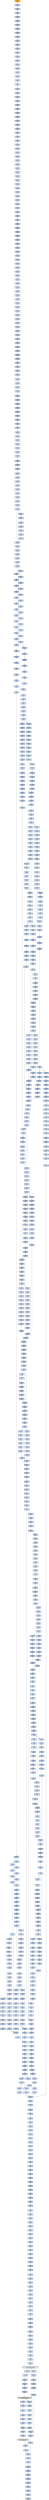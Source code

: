strict digraph G {
	graph [bgcolor=transparent,
		name=G
	];
	node [color=lightsteelblue,
		fillcolor=lightsteelblue,
		shape=rectangle,
		style=filled
	];
	"0x00448177"	[color=lightgrey,
		fillcolor=orange,
		label="0x00448177
pusha"];
	"0x00448178"	[label="0x00448178
call"];
	"0x00448177" -> "0x00448178"	[color="#000000"];
	"0x0044817d"	[label="0x0044817d
popl"];
	"0x00448178" -> "0x0044817d"	[color="#000000"];
	"0x0044817e"	[label="0x0044817e
addl"];
	"0x0044817d" -> "0x0044817e"	[color="#000000"];
	"0x00448183"	[label="0x00448183
movl"];
	"0x0044817e" -> "0x00448183"	[color="#000000"];
	"0x00448185"	[label="0x00448185
addl"];
	"0x00448183" -> "0x00448185"	[color="#000000"];
	"0x00448187"	[label="0x00448187
subl"];
	"0x00448185" -> "0x00448187"	[color="#000000"];
	"0x00448189"	[label="0x00448189
movl"];
	"0x00448187" -> "0x00448189"	[color="#000000"];
	"0x0044818b"	[label="0x0044818b
lodsw"];
	"0x00448189" -> "0x0044818b"	[color="#000000"];
	"0x0044818d"	[label="0x0044818d
shll"];
	"0x0044818b" -> "0x0044818d"	[color="#000000"];
	"0x00448190"	[label="0x00448190
movl"];
	"0x0044818d" -> "0x00448190"	[color="#000000"];
	"0x00448192"	[label="0x00448192
pushl"];
	"0x00448190" -> "0x00448192"	[color="#000000"];
	"0x00448193"	[label="0x00448193
lodsl"];
	"0x00448192" -> "0x00448193"	[color="#000000"];
	"0x00448194"	[label="0x00448194
subl"];
	"0x00448193" -> "0x00448194"	[color="#000000"];
	"0x00448196"	[label="0x00448196
addl"];
	"0x00448194" -> "0x00448196"	[color="#000000"];
	"0x00448198"	[label="0x00448198
movl"];
	"0x00448196" -> "0x00448198"	[color="#000000"];
	"0x0044819a"	[label="0x0044819a
pushl"];
	"0x00448198" -> "0x0044819a"	[color="#000000"];
	"0x0044819b"	[label="0x0044819b
pushl"];
	"0x0044819a" -> "0x0044819b"	[color="#000000"];
	"0x0044819c"	[label="0x0044819c
decl"];
	"0x0044819b" -> "0x0044819c"	[color="#000000"];
	"0x0044819d"	[label="0x0044819d
movb"];
	"0x0044819c" -> "0x0044819d"	[color="#000000"];
	"0x004481a1"	[label="0x004481a1
movb"];
	"0x0044819d" -> "0x004481a1"	[color="#000000"];
	"0x004481a4"	[label="0x004481a4
jne"];
	"0x004481a1" -> "0x004481a4"	[color="#000000"];
	"0x004481a6"	[label="0x004481a6
subl"];
	"0x004481a4" -> "0x004481a6"	[color="#000000",
		label=F];
	"0x004481a8"	[label="0x004481a8
lodsb"];
	"0x004481a6" -> "0x004481a8"	[color="#000000"];
	"0x004481a9"	[label="0x004481a9
movl"];
	"0x004481a8" -> "0x004481a9"	[color="#000000"];
	"0x004481ab"	[label="0x004481ab
andb"];
	"0x004481a9" -> "0x004481ab"	[color="#000000"];
	"0x004481ae"	[label="0x004481ae
andb"];
	"0x004481ab" -> "0x004481ae"	[color="#000000"];
	"0x004481b0"	[label="0x004481b0
shll"];
	"0x004481ae" -> "0x004481b0"	[color="#000000"];
	"0x004481b3"	[label="0x004481b3
movb"];
	"0x004481b0" -> "0x004481b3"	[color="#000000"];
	"0x004481b5"	[label="0x004481b5
lodsb"];
	"0x004481b3" -> "0x004481b5"	[color="#000000"];
	"0x004481b6"	[label="0x004481b6
orl"];
	"0x004481b5" -> "0x004481b6"	[color="#000000"];
	"0x004481b8"	[label="0x004481b8
pushl"];
	"0x004481b6" -> "0x004481b8"	[color="#000000"];
	"0x004481b9"	[label="0x004481b9
addb"];
	"0x004481b8" -> "0x004481b9"	[color="#000000"];
	"0x004481bb"	[label="0x004481bb
movl"];
	"0x004481b9" -> "0x004481bb"	[color="#000000"];
	"0x004481c0"	[label="0x004481c0
shll"];
	"0x004481bb" -> "0x004481c0"	[color="#000000"];
	"0x004481c2"	[label="0x004481c2
popl"];
	"0x004481c0" -> "0x004481c2"	[color="#000000"];
	"0x004481c3"	[label="0x004481c3
popl"];
	"0x004481c2" -> "0x004481c3"	[color="#000000"];
	"0x004481c4"	[label="0x004481c4
movl"];
	"0x004481c3" -> "0x004481c4"	[color="#000000"];
	"0x004481c6"	[label="0x004481c6
leal"];
	"0x004481c4" -> "0x004481c6"	[color="#000000"];
	"0x004481cd"	[label="0x004481cd
pushl"];
	"0x004481c6" -> "0x004481cd"	[color="#000000"];
	"0x004481ce"	[label="0x004481ce
subl"];
	"0x004481cd" -> "0x004481ce"	[color="#000000"];
	"0x004481d0"	[label="0x004481d0
pushl"];
	"0x004481ce" -> "0x004481d0"	[color="#000000"];
	"0x004481d1"	[label="0x004481d1
pushl"];
	"0x004481d0" -> "0x004481d1"	[color="#000000"];
	"0x004481d2"	[label="0x004481d2
movl"];
	"0x004481d1" -> "0x004481d2"	[color="#000000"];
	"0x004481d4"	[label="0x004481d4
pushl"];
	"0x004481d2" -> "0x004481d4"	[color="#000000"];
	"0x004481d5"	[label="0x004481d5
movw"];
	"0x004481d4" -> "0x004481d5"	[color="#000000"];
	"0x004481d8"	[label="0x004481d8
shll"];
	"0x004481d5" -> "0x004481d8"	[color="#000000"];
	"0x004481db"	[label="0x004481db
pushl"];
	"0x004481d8" -> "0x004481db"	[color="#000000"];
	"0x004481dc"	[label="0x004481dc
pushl"];
	"0x004481db" -> "0x004481dc"	[color="#000000"];
	"0x004481dd"	[label="0x004481dd
addl"];
	"0x004481dc" -> "0x004481dd"	[color="#000000"];
	"0x004481e0"	[label="0x004481e0
pushl"];
	"0x004481dd" -> "0x004481e0"	[color="#000000"];
	"0x004481e1"	[label="0x004481e1
pushl"];
	"0x004481e0" -> "0x004481e1"	[color="#000000"];
	"0x004481e2"	[label="0x004481e2
addl"];
	"0x004481e1" -> "0x004481e2"	[color="#000000"];
	"0x004481e5"	[label="0x004481e5
pushl"];
	"0x004481e2" -> "0x004481e5"	[color="#000000"];
	"0x004481e6"	[label="0x004481e6
pushl"];
	"0x004481e5" -> "0x004481e6"	[color="#000000"];
	"0x004481e7"	[label="0x004481e7
call"];
	"0x004481e6" -> "0x004481e7"	[color="#000000"];
	"0x0044824a"	[label="0x0044824a
pushl"];
	"0x004481e7" -> "0x0044824a"	[color="#000000"];
	"0x0044824b"	[label="0x0044824b
pushl"];
	"0x0044824a" -> "0x0044824b"	[color="#000000"];
	"0x0044824c"	[label="0x0044824c
pushl"];
	"0x0044824b" -> "0x0044824c"	[color="#000000"];
	"0x0044824d"	[label="0x0044824d
pushl"];
	"0x0044824c" -> "0x0044824d"	[color="#000000"];
	"0x0044824e"	[label="0x0044824e
subl"];
	"0x0044824d" -> "0x0044824e"	[color="#000000"];
	"0x00448251"	[label="0x00448251
movl"];
	"0x0044824e" -> "0x00448251"	[color="#000000"];
	"0x00448258"	[label="0x00448258
movl"];
	"0x00448251" -> "0x00448258"	[color="#000000"];
	"0x00448260"	[label="0x00448260
movb"];
	"0x00448258" -> "0x00448260"	[color="#000000"];
	"0x00448265"	[label="0x00448265
movl"];
	"0x00448260" -> "0x00448265"	[color="#000000"];
	"0x0044826c"	[label="0x0044826c
leal"];
	"0x00448265" -> "0x0044826c"	[color="#000000"];
	"0x0044826f"	[label="0x0044826f
movl"];
	"0x0044826c" -> "0x0044826f"	[color="#000000"];
	"0x00448273"	[label="0x00448273
movl"];
	"0x0044826f" -> "0x00448273"	[color="#000000"];
	"0x00448278"	[label="0x00448278
movzbl"];
	"0x00448273" -> "0x00448278"	[color="#000000"];
	"0x0044827c"	[label="0x0044827c
movl"];
	"0x00448278" -> "0x0044827c"	[color="#000000"];
	"0x0044827e"	[label="0x0044827e
shll"];
	"0x0044827c" -> "0x0044827e"	[color="#000000"];
	"0x00448280"	[label="0x00448280
movl"];
	"0x0044827e" -> "0x00448280"	[color="#000000"];
	"0x00448282"	[label="0x00448282
decl"];
	"0x00448280" -> "0x00448282"	[color="#000000"];
	"0x00448283"	[label="0x00448283
movl"];
	"0x00448282" -> "0x00448283"	[color="#000000"];
	"0x00448287"	[label="0x00448287
movzbl"];
	"0x00448283" -> "0x00448287"	[color="#000000"];
	"0x0044828b"	[label="0x0044828b
shll"];
	"0x00448287" -> "0x0044828b"	[color="#000000"];
	"0x0044828d"	[label="0x0044828d
decl"];
	"0x0044828b" -> "0x0044828d"	[color="#000000"];
	"0x0044828e"	[label="0x0044828e
movl"];
	"0x0044828d" -> "0x0044828e"	[color="#000000"];
	"0x00448292"	[label="0x00448292
movl"];
	"0x0044828e" -> "0x00448292"	[color="#000000"];
	"0x00448299"	[label="0x00448299
movzbl"];
	"0x00448292" -> "0x00448299"	[color="#000000"];
	"0x0044829c"	[label="0x0044829c
movl"];
	"0x00448299" -> "0x0044829c"	[color="#000000"];
	"0x004482a3"	[label="0x004482a3
movl"];
	"0x0044829c" -> "0x004482a3"	[color="#000000"];
	"0x004482ab"	[label="0x004482ab
movl"];
	"0x004482a3" -> "0x004482ab"	[color="#000000"];
	"0x004482b1"	[label="0x004482b1
movl"];
	"0x004482ab" -> "0x004482b1"	[color="#000000"];
	"0x004482b6"	[label="0x004482b6
movl"];
	"0x004482b1" -> "0x004482b6"	[color="#000000"];
	"0x004482ba"	[label="0x004482ba
movl"];
	"0x004482b6" -> "0x004482ba"	[color="#000000"];
	"0x004482c2"	[label="0x004482c2
movl"];
	"0x004482ba" -> "0x004482c2"	[color="#000000"];
	"0x004482ca"	[label="0x004482ca
movl"];
	"0x004482c2" -> "0x004482ca"	[color="#000000"];
	"0x004482d2"	[label="0x004482d2
movl"];
	"0x004482ca" -> "0x004482d2"	[color="#000000"];
	"0x004482da"	[label="0x004482da
movzbl"];
	"0x004482d2" -> "0x004482da"	[color="#000000"];
	"0x004482de"	[label="0x004482de
addl"];
	"0x004482da" -> "0x004482de"	[color="#000000"];
	"0x004482e0"	[label="0x004482e0
shll"];
	"0x004482de" -> "0x004482e0"	[color="#000000"];
	"0x004482e2"	[label="0x004482e2
leal"];
	"0x004482e0" -> "0x004482e2"	[color="#000000"];
	"0x004482e8"	[label="0x004482e8
cmpl"];
	"0x004482e2" -> "0x004482e8"	[color="#000000"];
	"0x004482ec"	[label="0x004482ec
jae"];
	"0x004482e8" -> "0x004482ec"	[color="#000000"];
	"0x004482ee"	[label="0x004482ee
movl"];
	"0x004482ec" -> "0x004482ee"	[color="#000000",
		label=F];
	"0x004482f2"	[label="0x004482f2
movw"];
	"0x004482ee" -> "0x004482f2"	[color="#000000"];
	"0x004482f7"	[label="0x004482f7
addl"];
	"0x004482f2" -> "0x004482f7"	[color="#000000"];
	"0x004482fa"	[label="0x004482fa
loop"];
	"0x004482f7" -> "0x004482fa"	[color="#000000"];
	"0x004482fc"	[label="0x004482fc
movl"];
	"0x004482fa" -> "0x004482fc"	[color="#000000",
		label=F];
	"0x00448303"	[label="0x00448303
xorl"];
	"0x004482fc" -> "0x00448303"	[color="#000000"];
	"0x00448305"	[label="0x00448305
movl"];
	"0x00448303" -> "0x00448305"	[color="#000000"];
	"0x0044830d"	[label="0x0044830d
movl"];
	"0x00448305" -> "0x0044830d"	[color="#000000"];
	"0x0044830f"	[label="0x0044830f
addl"];
	"0x0044830d" -> "0x0044830f"	[color="#000000"];
	"0x00448316"	[label="0x00448316
movl"];
	"0x0044830f" -> "0x00448316"	[color="#000000"];
	"0x0044831a"	[label="0x0044831a
xorl"];
	"0x00448316" -> "0x0044831a"	[color="#000000"];
	"0x0044831c"	[label="0x0044831c
cmpl"];
	"0x0044831a" -> "0x0044831c"	[color="#000000"];
	"0x00448320"	[label="0x00448320
je"];
	"0x0044831c" -> "0x00448320"	[color="#000000"];
	"0x00448326"	[label="0x00448326
movzbl"];
	"0x00448320" -> "0x00448326"	[color="#000000",
		label=F];
	"0x00448329"	[label="0x00448329
shll"];
	"0x00448326" -> "0x00448329"	[color="#000000"];
	"0x0044832c"	[label="0x0044832c
incl"];
	"0x00448329" -> "0x0044832c"	[color="#000000"];
	"0x0044832d"	[label="0x0044832d
incl"];
	"0x0044832c" -> "0x0044832d"	[color="#000000"];
	"0x0044832e"	[label="0x0044832e
orl"];
	"0x0044832d" -> "0x0044832e"	[color="#000000"];
	"0x00448330"	[label="0x00448330
cmpl"];
	"0x0044832e" -> "0x00448330"	[color="#000000"];
	"0x00448333"	[label="0x00448333
jle"];
	"0x00448330" -> "0x00448333"	[color="#000000"];
	"0x00448335"	[label="0x00448335
movl"];
	"0x00448333" -> "0x00448335"	[color="#000000",
		label=F];
	"0x0044833c"	[label="0x0044833c
cmpl"];
	"0x00448335" -> "0x0044833c"	[color="#000000"];
	"0x00448340"	[label="0x00448340
jae"];
	"0x0044833c" -> "0x00448340"	[color="#000000"];
	"0x00448346"	[label="0x00448346
movl"];
	"0x00448340" -> "0x00448346"	[color="#000000",
		label=F];
	"0x0044834a"	[label="0x0044834a
andl"];
	"0x00448346" -> "0x0044834a"	[color="#000000"];
	"0x0044834e"	[label="0x0044834e
movl"];
	"0x0044834a" -> "0x0044834e"	[color="#000000"];
	"0x00448352"	[label="0x00448352
movl"];
	"0x0044834e" -> "0x00448352"	[color="#000000"];
	"0x00448356"	[label="0x00448356
shll"];
	"0x00448352" -> "0x00448356"	[color="#000000"];
	"0x00448359"	[label="0x00448359
movl"];
	"0x00448356" -> "0x00448359"	[color="#000000"];
	"0x0044835d"	[label="0x0044835d
addl"];
	"0x00448359" -> "0x0044835d"	[color="#000000"];
	"0x0044835f"	[label="0x0044835f
cmpl"];
	"0x0044835d" -> "0x0044835f"	[color="#000000"];
	"0x00448367"	[label="0x00448367
leal"];
	"0x0044835f" -> "0x00448367"	[color="#000000"];
	"0x0044836a"	[label="0x0044836a
ja"];
	"0x00448367" -> "0x0044836a"	[color="#000000"];
	"0x00448384"	[label="0x00448384
movl"];
	"0x0044836a" -> "0x00448384"	[color="#000000",
		label=T];
	"0x0044836c"	[label="0x0044836c
cmpl"];
	"0x0044836a" -> "0x0044836c"	[color="#000000",
		label=F];
	"0x00448388"	[label="0x00448388
movw"];
	"0x00448384" -> "0x00448388"	[color="#000000"];
	"0x0044838c"	[label="0x0044838c
shrl"];
	"0x00448388" -> "0x0044838c"	[color="#000000"];
	"0x0044838f"	[label="0x0044838f
movzwl"];
	"0x0044838c" -> "0x0044838f"	[color="#000000"];
	"0x00448392"	[label="0x00448392
imull"];
	"0x0044838f" -> "0x00448392"	[color="#000000"];
	"0x00448395"	[label="0x00448395
cmpl"];
	"0x00448392" -> "0x00448395"	[color="#000000"];
	"0x00448397"	[label="0x00448397
jae"];
	"0x00448395" -> "0x00448397"	[color="#000000"];
	"0x0044839d"	[label="0x0044839d
movl"];
	"0x00448397" -> "0x0044839d"	[color="#000000",
		label=F];
	"0x0044857a"	[label="0x0044857a
movl"];
	"0x00448397" -> "0x0044857a"	[color="#000000",
		label=T];
	"0x004483a1"	[label="0x004483a1
movl"];
	"0x0044839d" -> "0x004483a1"	[color="#000000"];
	"0x004483a6"	[label="0x004483a6
subl"];
	"0x004483a1" -> "0x004483a6"	[color="#000000"];
	"0x004483a8"	[label="0x004483a8
movb"];
	"0x004483a6" -> "0x004483a8"	[color="#000000"];
	"0x004483ac"	[label="0x004483ac
sarl"];
	"0x004483a8" -> "0x004483ac"	[color="#000000"];
	"0x004483af"	[label="0x004483af
movl"];
	"0x004483ac" -> "0x004483af"	[color="#000000"];
	"0x004483b4"	[label="0x004483b4
leal"];
	"0x004483af" -> "0x004483b4"	[color="#000000"];
	"0x004483b7"	[label="0x004483b7
movzbl"];
	"0x004483b4" -> "0x004483b7"	[color="#000000"];
	"0x004483bc"	[label="0x004483bc
movw"];
	"0x004483b7" -> "0x004483bc"	[color="#000000"];
	"0x004483c0"	[label="0x004483c0
movl"];
	"0x004483bc" -> "0x004483c0"	[color="#000000"];
	"0x004483c4"	[label="0x004483c4
andl"];
	"0x004483c0" -> "0x004483c4"	[color="#000000"];
	"0x004483c8"	[label="0x004483c8
movl"];
	"0x004483c4" -> "0x004483c8"	[color="#000000"];
	"0x004483cc"	[label="0x004483cc
shll"];
	"0x004483c8" -> "0x004483cc"	[color="#000000"];
	"0x004483ce"	[label="0x004483ce
movl"];
	"0x004483cc" -> "0x004483ce"	[color="#000000"];
	"0x004483d3"	[label="0x004483d3
subl"];
	"0x004483ce" -> "0x004483d3"	[color="#000000"];
	"0x004483d7"	[label="0x004483d7
sarl"];
	"0x004483d3" -> "0x004483d7"	[color="#000000"];
	"0x004483d9"	[label="0x004483d9
addl"];
	"0x004483d7" -> "0x004483d9"	[color="#000000"];
	"0x004483db"	[label="0x004483db
imull"];
	"0x004483d9" -> "0x004483db"	[color="#000000"];
	"0x004483e1"	[label="0x004483e1
cmpl"];
	"0x004483db" -> "0x004483e1"	[color="#000000"];
	"0x004483e6"	[label="0x004483e6
leal"];
	"0x004483e1" -> "0x004483e6"	[color="#000000"];
	"0x004483ed"	[label="0x004483ed
movl"];
	"0x004483e6" -> "0x004483ed"	[color="#000000"];
	"0x004483f1"	[label="0x004483f1
jle"];
	"0x004483ed" -> "0x004483f1"	[color="#000000"];
	"0x004484c1"	[label="0x004484c1
leal"];
	"0x004483f1" -> "0x004484c1"	[color="#000000",
		label=T];
	"0x004483f7"	[label="0x004483f7
movl"];
	"0x004483f1" -> "0x004483f7"	[color="#000000",
		label=F];
	"0x004484c4"	[label="0x004484c4
movl"];
	"0x004484c1" -> "0x004484c4"	[color="#000000"];
	"0x004484c8"	[label="0x004484c8
addl"];
	"0x004484c4" -> "0x004484c8"	[color="#000000"];
	"0x004484ca"	[label="0x004484ca
cmpl"];
	"0x004484c8" -> "0x004484ca"	[color="#000000"];
	"0x004484d2"	[label="0x004484d2
ja"];
	"0x004484ca" -> "0x004484d2"	[color="#000000"];
	"0x004484ec"	[label="0x004484ec
movl"];
	"0x004484d2" -> "0x004484ec"	[color="#000000",
		label=T];
	"0x004484d4"	[label="0x004484d4
cmpl"];
	"0x004484d2" -> "0x004484d4"	[color="#000000",
		label=F];
	"0x004484f0"	[label="0x004484f0
movw"];
	"0x004484ec" -> "0x004484f0"	[color="#000000"];
	"0x004484f4"	[label="0x004484f4
shrl"];
	"0x004484f0" -> "0x004484f4"	[color="#000000"];
	"0x004484f7"	[label="0x004484f7
movzwl"];
	"0x004484f4" -> "0x004484f7"	[color="#000000"];
	"0x004484fa"	[label="0x004484fa
imull"];
	"0x004484f7" -> "0x004484fa"	[color="#000000"];
	"0x004484fd"	[label="0x004484fd
cmpl"];
	"0x004484fa" -> "0x004484fd"	[color="#000000"];
	"0x004484ff"	[label="0x004484ff
jae"];
	"0x004484fd" -> "0x004484ff"	[color="#000000"];
	"0x00448501"	[label="0x00448501
movl"];
	"0x004484ff" -> "0x00448501"	[color="#000000",
		label=F];
	"0x0044851a"	[label="0x0044851a
subl"];
	"0x004484ff" -> "0x0044851a"	[color="#000000",
		label=T];
	"0x00448505"	[label="0x00448505
movl"];
	"0x00448501" -> "0x00448505"	[color="#000000"];
	"0x0044850a"	[label="0x0044850a
subl"];
	"0x00448505" -> "0x0044850a"	[color="#000000"];
	"0x0044850c"	[label="0x0044850c
movl"];
	"0x0044850a" -> "0x0044850c"	[color="#000000"];
	"0x0044850e"	[label="0x0044850e
sarl"];
	"0x0044850c" -> "0x0044850e"	[color="#000000"];
	"0x00448511"	[label="0x00448511
leal"];
	"0x0044850e" -> "0x00448511"	[color="#000000"];
	"0x00448514"	[label="0x00448514
movw"];
	"0x00448511" -> "0x00448514"	[color="#000000"];
	"0x00448518"	[label="0x00448518
jmp"];
	"0x00448514" -> "0x00448518"	[color="#000000"];
	"0x004484b9"	[label="0x004484b9
cmpl"];
	"0x00448518" -> "0x004484b9"	[color="#000000"];
	"0x004484bf"	[label="0x004484bf
jg"];
	"0x004484b9" -> "0x004484bf"	[color="#000000"];
	"0x00448532"	[label="0x00448532
movl"];
	"0x004484bf" -> "0x00448532"	[color="#000000",
		label=T];
	"0x0044851e"	[label="0x0044851e
subl"];
	"0x0044851a" -> "0x0044851e"	[color="#000000"];
	"0x00448520"	[label="0x00448520
movl"];
	"0x0044851e" -> "0x00448520"	[color="#000000"];
	"0x00448522"	[label="0x00448522
leal"];
	"0x00448520" -> "0x00448522"	[color="#000000"];
	"0x00448525"	[label="0x00448525
shrw"];
	"0x00448522" -> "0x00448525"	[color="#000000"];
	"0x00448529"	[label="0x00448529
subw"];
	"0x00448525" -> "0x00448529"	[color="#000000"];
	"0x0044852c"	[label="0x0044852c
movw"];
	"0x00448529" -> "0x0044852c"	[color="#000000"];
	"0x00448530"	[label="0x00448530
jmp"];
	"0x0044852c" -> "0x00448530"	[color="#000000"];
	"0x00448530" -> "0x004484b9"	[color="#000000"];
	"0x00448536"	[label="0x00448536
movl"];
	"0x00448532" -> "0x00448536"	[color="#000000"];
	"0x00448538"	[label="0x00448538
movl"];
	"0x00448536" -> "0x00448538"	[color="#000000"];
	"0x0044853f"	[label="0x0044853f
movb"];
	"0x00448538" -> "0x0044853f"	[color="#000000"];
	"0x00448543"	[label="0x00448543
movb"];
	"0x0044853f" -> "0x00448543"	[color="#000000"];
	"0x00448546"	[label="0x00448546
incl"];
	"0x00448543" -> "0x00448546"	[color="#000000"];
	"0x00448547"	[label="0x00448547
cmpl"];
	"0x00448546" -> "0x00448547"	[color="#000000"];
	"0x0044854c"	[label="0x0044854c
movl"];
	"0x00448547" -> "0x0044854c"	[color="#000000"];
	"0x00448550"	[label="0x00448550
jg"];
	"0x0044854c" -> "0x00448550"	[color="#000000"];
	"0x00448552"	[label="0x00448552
movl"];
	"0x00448550" -> "0x00448552"	[color="#000000",
		label=F];
	"0x0044855f"	[label="0x0044855f
cmpl"];
	"0x00448550" -> "0x0044855f"	[color="#000000",
		label=T];
	"0x0044855a"	[label="0x0044855a
jmp"];
	"0x00448552" -> "0x0044855a"	[color="#000000"];
	"0x00448c7b"	[label="0x00448c7b
movl"];
	"0x0044855a" -> "0x00448c7b"	[color="#000000"];
	"0x00448c82"	[label="0x00448c82
cmpl"];
	"0x00448c7b" -> "0x00448c82"	[color="#000000"];
	"0x00448c86"	[label="0x00448c86
jb"];
	"0x00448c82" -> "0x00448c86"	[color="#000000"];
	"0x00448c8c"	[label="0x00448c8c
cmpl"];
	"0x00448c86" -> "0x00448c8c"	[color="#000000",
		label=F];
	"0x00448370"	[label="0x00448370
je"];
	"0x0044836c" -> "0x00448370"	[color="#000000"];
	"0x00448376"	[label="0x00448376
shll"];
	"0x00448370" -> "0x00448376"	[color="#000000",
		label=F];
	"0x0044837b"	[label="0x0044837b
movzbl"];
	"0x00448376" -> "0x0044837b"	[color="#000000"];
	"0x0044837e"	[label="0x0044837e
shll"];
	"0x0044837b" -> "0x0044837e"	[color="#000000"];
	"0x00448381"	[label="0x00448381
incl"];
	"0x0044837e" -> "0x00448381"	[color="#000000"];
	"0x00448382"	[label="0x00448382
orl"];
	"0x00448381" -> "0x00448382"	[color="#000000"];
	"0x00448382" -> "0x00448384"	[color="#000000"];
	"0x004484d8"	[label="0x004484d8
je"];
	"0x004484d4" -> "0x004484d8"	[color="#000000"];
	"0x004484de"	[label="0x004484de
shll"];
	"0x004484d8" -> "0x004484de"	[color="#000000",
		label=F];
	"0x004484e3"	[label="0x004484e3
movzbl"];
	"0x004484de" -> "0x004484e3"	[color="#000000"];
	"0x004484e6"	[label="0x004484e6
shll"];
	"0x004484e3" -> "0x004484e6"	[color="#000000"];
	"0x004484e9"	[label="0x004484e9
incl"];
	"0x004484e6" -> "0x004484e9"	[color="#000000"];
	"0x004484ea"	[label="0x004484ea
orl"];
	"0x004484e9" -> "0x004484ea"	[color="#000000"];
	"0x004484ea" -> "0x004484ec"	[color="#000000"];
	"0x0044857e"	[label="0x0044857e
subl"];
	"0x0044857a" -> "0x0044857e"	[color="#000000"];
	"0x00448580"	[label="0x00448580
movl"];
	"0x0044857e" -> "0x00448580"	[color="#000000"];
	"0x00448584"	[label="0x00448584
subl"];
	"0x00448580" -> "0x00448584"	[color="#000000"];
	"0x00448586"	[label="0x00448586
movl"];
	"0x00448584" -> "0x00448586"	[color="#000000"];
	"0x00448588"	[label="0x00448588
shrw"];
	"0x00448586" -> "0x00448588"	[color="#000000"];
	"0x0044858c"	[label="0x0044858c
subw"];
	"0x00448588" -> "0x0044858c"	[color="#000000"];
	"0x0044858f"	[label="0x0044858f
cmpl"];
	"0x0044858c" -> "0x0044858f"	[color="#000000"];
	"0x00448595"	[label="0x00448595
movw"];
	"0x0044858f" -> "0x00448595"	[color="#000000"];
	"0x00448599"	[label="0x00448599
movl"];
	"0x00448595" -> "0x00448599"	[color="#000000"];
	"0x0044859d"	[label="0x0044859d
leal"];
	"0x00448599" -> "0x0044859d"	[color="#000000"];
	"0x004485a1"	[label="0x004485a1
movl"];
	"0x0044859d" -> "0x004485a1"	[color="#000000"];
	"0x004485a5"	[label="0x004485a5
ja"];
	"0x004485a1" -> "0x004485a5"	[color="#000000"];
	"0x004485bd"	[label="0x004485bd
movl"];
	"0x004485a5" -> "0x004485bd"	[color="#000000",
		label=T];
	"0x004485a7"	[label="0x004485a7
cmpl"];
	"0x004485a5" -> "0x004485a7"	[color="#000000",
		label=F];
	"0x004485c1"	[label="0x004485c1
movl"];
	"0x004485bd" -> "0x004485c1"	[color="#000000"];
	"0x004485c3"	[label="0x004485c3
shrl"];
	"0x004485c1" -> "0x004485c3"	[color="#000000"];
	"0x004485c6"	[label="0x004485c6
movw"];
	"0x004485c3" -> "0x004485c6"	[color="#000000"];
	"0x004485cd"	[label="0x004485cd
movzwl"];
	"0x004485c6" -> "0x004485cd"	[color="#000000"];
	"0x004485d0"	[label="0x004485d0
imull"];
	"0x004485cd" -> "0x004485d0"	[color="#000000"];
	"0x004485d3"	[label="0x004485d3
cmpl"];
	"0x004485d0" -> "0x004485d3"	[color="#000000"];
	"0x004485d5"	[label="0x004485d5
jae"];
	"0x004485d3" -> "0x004485d5"	[color="#000000"];
	"0x004485d7"	[label="0x004485d7
movl"];
	"0x004485d5" -> "0x004485d7"	[color="#000000",
		label=F];
	"0x00448629"	[label="0x00448629
movl"];
	"0x004485d5" -> "0x00448629"	[color="#000000",
		label=T];
	"0x004485d9"	[label="0x004485d9
movl"];
	"0x004485d7" -> "0x004485d9"	[color="#000000"];
	"0x004485de"	[label="0x004485de
subl"];
	"0x004485d9" -> "0x004485de"	[color="#000000"];
	"0x004485e0"	[label="0x004485e0
movl"];
	"0x004485de" -> "0x004485e0"	[color="#000000"];
	"0x004485e4"	[label="0x004485e4
sarl"];
	"0x004485e0" -> "0x004485e4"	[color="#000000"];
	"0x004485e7"	[label="0x004485e7
movl"];
	"0x004485e4" -> "0x004485e7"	[color="#000000"];
	"0x004485eb"	[label="0x004485eb
leal"];
	"0x004485e7" -> "0x004485eb"	[color="#000000"];
	"0x004485ee"	[label="0x004485ee
movl"];
	"0x004485eb" -> "0x004485ee"	[color="#000000"];
	"0x004485f2"	[label="0x004485f2
movl"];
	"0x004485ee" -> "0x004485f2"	[color="#000000"];
	"0x004485f6"	[label="0x004485f6
movl"];
	"0x004485f2" -> "0x004485f6"	[color="#000000"];
	"0x004485fa"	[label="0x004485fa
movw"];
	"0x004485f6" -> "0x004485fa"	[color="#000000"];
	"0x00448601"	[label="0x00448601
movl"];
	"0x004485fa" -> "0x00448601"	[color="#000000"];
	"0x00448605"	[label="0x00448605
movl"];
	"0x00448601" -> "0x00448605"	[color="#000000"];
	"0x00448609"	[label="0x00448609
movl"];
	"0x00448605" -> "0x00448609"	[color="#000000"];
	"0x0044860d"	[label="0x0044860d
xorl"];
	"0x00448609" -> "0x0044860d"	[color="#000000"];
	"0x0044860f"	[label="0x0044860f
cmpl"];
	"0x0044860d" -> "0x0044860f"	[color="#000000"];
	"0x00448614"	[label="0x00448614
setg"];
	"0x0044860f" -> "0x00448614"	[color="#000000"];
	"0x00448617"	[label="0x00448617
addl"];
	"0x00448614" -> "0x00448617"	[color="#000000"];
	"0x0044861d"	[label="0x0044861d
leal"];
	"0x00448617" -> "0x0044861d"	[color="#000000"];
	"0x00448620"	[label="0x00448620
movl"];
	"0x0044861d" -> "0x00448620"	[color="#000000"];
	"0x00448624"	[label="0x00448624
jmp"];
	"0x00448620" -> "0x00448624"	[color="#000000"];
	"0x0044889d"	[label="0x0044889d
cmpl"];
	"0x00448624" -> "0x0044889d"	[color="#000000"];
	"0x004488a3"	[label="0x004488a3
ja"];
	"0x0044889d" -> "0x004488a3"	[color="#000000"];
	"0x004488bb"	[label="0x004488bb
movw"];
	"0x004488a3" -> "0x004488bb"	[color="#000000",
		label=T];
	"0x004488a5"	[label="0x004488a5
cmpl"];
	"0x004488a3" -> "0x004488a5"	[color="#000000",
		label=F];
	"0x004488be"	[label="0x004488be
movl"];
	"0x004488bb" -> "0x004488be"	[color="#000000"];
	"0x004488c0"	[label="0x004488c0
shrl"];
	"0x004488be" -> "0x004488c0"	[color="#000000"];
	"0x004488c3"	[label="0x004488c3
movzwl"];
	"0x004488c0" -> "0x004488c3"	[color="#000000"];
	"0x004488c6"	[label="0x004488c6
imull"];
	"0x004488c3" -> "0x004488c6"	[color="#000000"];
	"0x004488c9"	[label="0x004488c9
cmpl"];
	"0x004488c6" -> "0x004488c9"	[color="#000000"];
	"0x004488cb"	[label="0x004488cb
jae"];
	"0x004488c9" -> "0x004488cb"	[color="#000000"];
	"0x004488cd"	[label="0x004488cd
movl"];
	"0x004488cb" -> "0x004488cd"	[color="#000000",
		label=F];
	"0x004488fc"	[label="0x004488fc
subl"];
	"0x004488cb" -> "0x004488fc"	[color="#000000",
		label=T];
	"0x004488d1"	[label="0x004488d1
movl"];
	"0x004488cd" -> "0x004488d1"	[color="#000000"];
	"0x004488d6"	[label="0x004488d6
subl"];
	"0x004488d1" -> "0x004488d6"	[color="#000000"];
	"0x004488d8"	[label="0x004488d8
shll"];
	"0x004488d6" -> "0x004488d8"	[color="#000000"];
	"0x004488dd"	[label="0x004488dd
sarl"];
	"0x004488d8" -> "0x004488dd"	[color="#000000"];
	"0x004488e0"	[label="0x004488e0
movl"];
	"0x004488dd" -> "0x004488e0"	[color="#000000"];
	"0x004488e8"	[label="0x004488e8
leal"];
	"0x004488e0" -> "0x004488e8"	[color="#000000"];
	"0x004488eb"	[label="0x004488eb
movw"];
	"0x004488e8" -> "0x004488eb"	[color="#000000"];
	"0x004488ee"	[label="0x004488ee
movl"];
	"0x004488eb" -> "0x004488ee"	[color="#000000"];
	"0x004488f2"	[label="0x004488f2
leal"];
	"0x004488ee" -> "0x004488f2"	[color="#000000"];
	"0x004488f6"	[label="0x004488f6
movl"];
	"0x004488f2" -> "0x004488f6"	[color="#000000"];
	"0x004488fa"	[label="0x004488fa
jmp"];
	"0x004488f6" -> "0x004488fa"	[color="#000000"];
	"0x0044896e"	[label="0x0044896e
movl"];
	"0x004488fa" -> "0x0044896e"	[color="#000000"];
	"0x00448976"	[label="0x00448976
jmp"];
	"0x0044896e" -> "0x00448976"	[color="#000000"];
	"0x004489a7"	[label="0x004489a7
movl"];
	"0x00448976" -> "0x004489a7"	[color="#000000"];
	"0x004489ab"	[label="0x004489ab
movl"];
	"0x004489a7" -> "0x004489ab"	[color="#000000"];
	"0x004489b0"	[label="0x004489b0
movl"];
	"0x004489ab" -> "0x004489b0"	[color="#000000"];
	"0x004489b4"	[label="0x004489b4
leal"];
	"0x004489b0" -> "0x004489b4"	[color="#000000"];
	"0x004489b7"	[label="0x004489b7
movl"];
	"0x004489b4" -> "0x004489b7"	[color="#000000"];
	"0x004489bb"	[label="0x004489bb
addl"];
	"0x004489b7" -> "0x004489bb"	[color="#000000"];
	"0x004489bd"	[label="0x004489bd
cmpl"];
	"0x004489bb" -> "0x004489bd"	[color="#000000"];
	"0x004489c5"	[label="0x004489c5
ja"];
	"0x004489bd" -> "0x004489c5"	[color="#000000"];
	"0x004489df"	[label="0x004489df
movl"];
	"0x004489c5" -> "0x004489df"	[color="#000000",
		label=T];
	"0x004489c7"	[label="0x004489c7
cmpl"];
	"0x004489c5" -> "0x004489c7"	[color="#000000",
		label=F];
	"0x004489e3"	[label="0x004489e3
movw"];
	"0x004489df" -> "0x004489e3"	[color="#000000"];
	"0x004489e6"	[label="0x004489e6
shrl"];
	"0x004489e3" -> "0x004489e6"	[color="#000000"];
	"0x004489e9"	[label="0x004489e9
movzwl"];
	"0x004489e6" -> "0x004489e9"	[color="#000000"];
	"0x004489ec"	[label="0x004489ec
imull"];
	"0x004489e9" -> "0x004489ec"	[color="#000000"];
	"0x004489ef"	[label="0x004489ef
cmpl"];
	"0x004489ec" -> "0x004489ef"	[color="#000000"];
	"0x004489f1"	[label="0x004489f1
jae"];
	"0x004489ef" -> "0x004489f1"	[color="#000000"];
	"0x004489f3"	[label="0x004489f3
movl"];
	"0x004489f1" -> "0x004489f3"	[color="#000000",
		label=F];
	"0x00448a0b"	[label="0x00448a0b
subl"];
	"0x004489f1" -> "0x00448a0b"	[color="#000000",
		label=T];
	"0x004489f7"	[label="0x004489f7
movl"];
	"0x004489f3" -> "0x004489f7"	[color="#000000"];
	"0x004489fc"	[label="0x004489fc
subl"];
	"0x004489f7" -> "0x004489fc"	[color="#000000"];
	"0x004489fe"	[label="0x004489fe
sarl"];
	"0x004489fc" -> "0x004489fe"	[color="#000000"];
	"0x00448a01"	[label="0x00448a01
leal"];
	"0x004489fe" -> "0x00448a01"	[color="#000000"];
	"0x00448a04"	[label="0x00448a04
movl"];
	"0x00448a01" -> "0x00448a04"	[color="#000000"];
	"0x00448a06"	[label="0x00448a06
movw"];
	"0x00448a04" -> "0x00448a06"	[color="#000000"];
	"0x00448a09"	[label="0x00448a09
jmp"];
	"0x00448a06" -> "0x00448a09"	[color="#000000"];
	"0x00448a20"	[label="0x00448a20
movl"];
	"0x00448a09" -> "0x00448a20"	[color="#000000"];
	"0x00448a24"	[label="0x00448a24
decl"];
	"0x00448a20" -> "0x00448a24"	[color="#000000"];
	"0x00448a25"	[label="0x00448a25
movl"];
	"0x00448a24" -> "0x00448a25"	[color="#000000"];
	"0x00448a29"	[label="0x00448a29
jne"];
	"0x00448a25" -> "0x00448a29"	[color="#000000"];
	"0x00448a2b"	[label="0x00448a2b
movb"];
	"0x00448a29" -> "0x00448a2b"	[color="#000000",
		label=F];
	"0x00448a2f"	[label="0x00448a2f
movl"];
	"0x00448a2b" -> "0x00448a2f"	[color="#000000"];
	"0x00448a34"	[label="0x00448a34
shll"];
	"0x00448a2f" -> "0x00448a34"	[color="#000000"];
	"0x00448a36"	[label="0x00448a36
subl"];
	"0x00448a34" -> "0x00448a36"	[color="#000000"];
	"0x00448a38"	[label="0x00448a38
addl"];
	"0x00448a36" -> "0x00448a38"	[color="#000000"];
	"0x00448a3c"	[label="0x00448a3c
cmpl"];
	"0x00448a38" -> "0x00448a3c"	[color="#000000"];
	"0x00448a41"	[label="0x00448a41
movl"];
	"0x00448a3c" -> "0x00448a41"	[color="#000000"];
	"0x00448a45"	[label="0x00448a45
jg"];
	"0x00448a41" -> "0x00448a45"	[color="#000000"];
	"0x00448a4b"	[label="0x00448a4b
addl"];
	"0x00448a45" -> "0x00448a4b"	[color="#000000",
		label=F];
	"0x00448c32"	[label="0x00448c32
movl"];
	"0x00448a45" -> "0x00448c32"	[color="#000000",
		label=T];
	"0x00448a50"	[label="0x00448a50
cmpl"];
	"0x00448a4b" -> "0x00448a50"	[color="#000000"];
	"0x00448a53"	[label="0x00448a53
movl"];
	"0x00448a50" -> "0x00448a53"	[color="#000000"];
	"0x00448a55"	[label="0x00448a55
jle"];
	"0x00448a53" -> "0x00448a55"	[color="#000000"];
	"0x00448a5c"	[label="0x00448a5c
movl"];
	"0x00448a55" -> "0x00448a5c"	[color="#000000",
		label=T];
	"0x00448a57"	[label="0x00448a57
movl"];
	"0x00448a55" -> "0x00448a57"	[color="#000000",
		label=F];
	"0x00448a60"	[label="0x00448a60
shll"];
	"0x00448a5c" -> "0x00448a60"	[color="#000000"];
	"0x00448a63"	[label="0x00448a63
movl"];
	"0x00448a60" -> "0x00448a63"	[color="#000000"];
	"0x00448a6b"	[label="0x00448a6b
leal"];
	"0x00448a63" -> "0x00448a6b"	[color="#000000"];
	"0x00448a72"	[label="0x00448a72
movl"];
	"0x00448a6b" -> "0x00448a72"	[color="#000000"];
	"0x00448a76"	[label="0x00448a76
movl"];
	"0x00448a72" -> "0x00448a76"	[color="#000000"];
	"0x00448a7b"	[label="0x00448a7b
leal"];
	"0x00448a76" -> "0x00448a7b"	[color="#000000"];
	"0x00448a7e"	[label="0x00448a7e
movl"];
	"0x00448a7b" -> "0x00448a7e"	[color="#000000"];
	"0x00448a82"	[label="0x00448a82
addl"];
	"0x00448a7e" -> "0x00448a82"	[color="#000000"];
	"0x00448a84"	[label="0x00448a84
cmpl"];
	"0x00448a82" -> "0x00448a84"	[color="#000000"];
	"0x00448a8c"	[label="0x00448a8c
ja"];
	"0x00448a84" -> "0x00448a8c"	[color="#000000"];
	"0x00448a8e"	[label="0x00448a8e
cmpl"];
	"0x00448a8c" -> "0x00448a8e"	[color="#000000",
		label=F];
	"0x00448aa6"	[label="0x00448aa6
movl"];
	"0x00448a8c" -> "0x00448aa6"	[color="#000000",
		label=T];
	"0x00448a92"	[label="0x00448a92
je"];
	"0x00448a8e" -> "0x00448a92"	[color="#000000"];
	"0x00448a98"	[label="0x00448a98
shll"];
	"0x00448a92" -> "0x00448a98"	[color="#000000",
		label=F];
	"0x00448a9d"	[label="0x00448a9d
movzbl"];
	"0x00448a98" -> "0x00448a9d"	[color="#000000"];
	"0x00448aa0"	[label="0x00448aa0
shll"];
	"0x00448a9d" -> "0x00448aa0"	[color="#000000"];
	"0x00448aa3"	[label="0x00448aa3
incl"];
	"0x00448aa0" -> "0x00448aa3"	[color="#000000"];
	"0x00448aa4"	[label="0x00448aa4
orl"];
	"0x00448aa3" -> "0x00448aa4"	[color="#000000"];
	"0x00448aa4" -> "0x00448aa6"	[color="#000000"];
	"0x00448aaa"	[label="0x00448aaa
movw"];
	"0x00448aa6" -> "0x00448aaa"	[color="#000000"];
	"0x00448aad"	[label="0x00448aad
shrl"];
	"0x00448aaa" -> "0x00448aad"	[color="#000000"];
	"0x00448ab0"	[label="0x00448ab0
movzwl"];
	"0x00448aad" -> "0x00448ab0"	[color="#000000"];
	"0x00448ab3"	[label="0x00448ab3
imull"];
	"0x00448ab0" -> "0x00448ab3"	[color="#000000"];
	"0x00448ab6"	[label="0x00448ab6
cmpl"];
	"0x00448ab3" -> "0x00448ab6"	[color="#000000"];
	"0x00448ab8"	[label="0x00448ab8
jae"];
	"0x00448ab6" -> "0x00448ab8"	[color="#000000"];
	"0x00448aba"	[label="0x00448aba
movl"];
	"0x00448ab8" -> "0x00448aba"	[color="#000000",
		label=F];
	"0x00448ad2"	[label="0x00448ad2
subl"];
	"0x00448ab8" -> "0x00448ad2"	[color="#000000",
		label=T];
	"0x00448abe"	[label="0x00448abe
movl"];
	"0x00448aba" -> "0x00448abe"	[color="#000000"];
	"0x00448ac3"	[label="0x00448ac3
subl"];
	"0x00448abe" -> "0x00448ac3"	[color="#000000"];
	"0x00448ac5"	[label="0x00448ac5
sarl"];
	"0x00448ac3" -> "0x00448ac5"	[color="#000000"];
	"0x00448ac8"	[label="0x00448ac8
leal"];
	"0x00448ac5" -> "0x00448ac8"	[color="#000000"];
	"0x00448acb"	[label="0x00448acb
movw"];
	"0x00448ac8" -> "0x00448acb"	[color="#000000"];
	"0x00448ace"	[label="0x00448ace
movl"];
	"0x00448acb" -> "0x00448ace"	[color="#000000"];
	"0x00448ad0"	[label="0x00448ad0
jmp"];
	"0x00448ace" -> "0x00448ad0"	[color="#000000"];
	"0x00448ae7"	[label="0x00448ae7
movl"];
	"0x00448ad0" -> "0x00448ae7"	[color="#000000"];
	"0x00448aeb"	[label="0x00448aeb
decl"];
	"0x00448ae7" -> "0x00448aeb"	[color="#000000"];
	"0x00448aec"	[label="0x00448aec
movl"];
	"0x00448aeb" -> "0x00448aec"	[color="#000000"];
	"0x00448af0"	[label="0x00448af0
jne"];
	"0x00448aec" -> "0x00448af0"	[color="#000000"];
	"0x00448af2"	[label="0x00448af2
leal"];
	"0x00448af0" -> "0x00448af2"	[color="#000000",
		label=F];
	"0x00448ad6"	[label="0x00448ad6
subl"];
	"0x00448ad2" -> "0x00448ad6"	[color="#000000"];
	"0x00448ad8"	[label="0x00448ad8
movl"];
	"0x00448ad6" -> "0x00448ad8"	[color="#000000"];
	"0x00448ada"	[label="0x00448ada
shrw"];
	"0x00448ad8" -> "0x00448ada"	[color="#000000"];
	"0x00448ade"	[label="0x00448ade
subw"];
	"0x00448ada" -> "0x00448ade"	[color="#000000"];
	"0x00448ae1"	[label="0x00448ae1
leal"];
	"0x00448ade" -> "0x00448ae1"	[color="#000000"];
	"0x00448ae4"	[label="0x00448ae4
movw"];
	"0x00448ae1" -> "0x00448ae4"	[color="#000000"];
	"0x00448ae4" -> "0x00448ae7"	[color="#000000"];
	"0x00448af5"	[label="0x00448af5
cmpl"];
	"0x00448af2" -> "0x00448af5"	[color="#000000"];
	"0x00448af8"	[label="0x00448af8
movl"];
	"0x00448af5" -> "0x00448af8"	[color="#000000"];
	"0x00448afb"	[label="0x00448afb
jle"];
	"0x00448af8" -> "0x00448afb"	[color="#000000"];
	"0x00448b01"	[label="0x00448b01
movl"];
	"0x00448afb" -> "0x00448b01"	[color="#000000",
		label=F];
	"0x00448c28"	[label="0x00448c28
movl"];
	"0x00448afb" -> "0x00448c28"	[color="#000000",
		label=T];
	"0x00448b03"	[label="0x00448b03
movl"];
	"0x00448b01" -> "0x00448b03"	[color="#000000"];
	"0x00448b05"	[label="0x00448b05
sarl"];
	"0x00448b03" -> "0x00448b05"	[color="#000000"];
	"0x00448b07"	[label="0x00448b07
andl"];
	"0x00448b05" -> "0x00448b07"	[color="#000000"];
	"0x00448b0a"	[label="0x00448b0a
leal"];
	"0x00448b07" -> "0x00448b0a"	[color="#000000"];
	"0x00448b0d"	[label="0x00448b0d
orl"];
	"0x00448b0a" -> "0x00448b0d"	[color="#000000"];
	"0x00448b10"	[label="0x00448b10
cmpl"];
	"0x00448b0d" -> "0x00448b10"	[color="#000000"];
	"0x00448b13"	[label="0x00448b13
movl"];
	"0x00448b10" -> "0x00448b13"	[color="#000000"];
	"0x00448b17"	[label="0x00448b17
jg"];
	"0x00448b13" -> "0x00448b17"	[color="#000000"];
	"0x00448b19"	[label="0x00448b19
movl"];
	"0x00448b17" -> "0x00448b19"	[color="#000000",
		label=F];
	"0x00448b35"	[label="0x00448b35
leal"];
	"0x00448b17" -> "0x00448b35"	[color="#000000",
		label=T];
	"0x00448b1d"	[label="0x00448b1d
shll"];
	"0x00448b19" -> "0x00448b1d"	[color="#000000"];
	"0x00448b1f"	[label="0x00448b1f
addl"];
	"0x00448b1d" -> "0x00448b1f"	[color="#000000"];
	"0x00448b21"	[label="0x00448b21
movl"];
	"0x00448b1f" -> "0x00448b21"	[color="#000000"];
	"0x00448b24"	[label="0x00448b24
leal"];
	"0x00448b21" -> "0x00448b24"	[color="#000000"];
	"0x00448b28"	[label="0x00448b28
subl"];
	"0x00448b24" -> "0x00448b28"	[color="#000000"];
	"0x00448b2a"	[label="0x00448b2a
addl"];
	"0x00448b28" -> "0x00448b2a"	[color="#000000"];
	"0x00448b2f"	[label="0x00448b2f
movl"];
	"0x00448b2a" -> "0x00448b2f"	[color="#000000"];
	"0x00448b33"	[label="0x00448b33
jmp"];
	"0x00448b2f" -> "0x00448b33"	[color="#000000"];
	"0x00448b8b"	[label="0x00448b8b
movl"];
	"0x00448b33" -> "0x00448b8b"	[color="#000000"];
	"0x00448b93"	[label="0x00448b93
movl"];
	"0x00448b8b" -> "0x00448b93"	[color="#000000"];
	"0x00448b98"	[label="0x00448b98
movl"];
	"0x00448b93" -> "0x00448b98"	[color="#000000"];
	"0x00448b9c"	[label="0x00448b9c
addl"];
	"0x00448b98" -> "0x00448b9c"	[color="#000000"];
	"0x00448b9e"	[label="0x00448b9e
movl"];
	"0x00448b9c" -> "0x00448b9e"	[color="#000000"];
	"0x00448ba2"	[label="0x00448ba2
addl"];
	"0x00448b9e" -> "0x00448ba2"	[color="#000000"];
	"0x00448ba4"	[label="0x00448ba4
cmpl"];
	"0x00448ba2" -> "0x00448ba4"	[color="#000000"];
	"0x00448bac"	[label="0x00448bac
ja"];
	"0x00448ba4" -> "0x00448bac"	[color="#000000"];
	"0x00448bc6"	[label="0x00448bc6
movl"];
	"0x00448bac" -> "0x00448bc6"	[color="#000000",
		label=T];
	"0x00448bae"	[label="0x00448bae
cmpl"];
	"0x00448bac" -> "0x00448bae"	[color="#000000",
		label=F];
	"0x00448bca"	[label="0x00448bca
movw"];
	"0x00448bc6" -> "0x00448bca"	[color="#000000"];
	"0x00448bce"	[label="0x00448bce
shrl"];
	"0x00448bca" -> "0x00448bce"	[color="#000000"];
	"0x00448bd1"	[label="0x00448bd1
movzwl"];
	"0x00448bce" -> "0x00448bd1"	[color="#000000"];
	"0x00448bd4"	[label="0x00448bd4
imull"];
	"0x00448bd1" -> "0x00448bd4"	[color="#000000"];
	"0x00448bd7"	[label="0x00448bd7
cmpl"];
	"0x00448bd4" -> "0x00448bd7"	[color="#000000"];
	"0x00448bd9"	[label="0x00448bd9
jae"];
	"0x00448bd7" -> "0x00448bd9"	[color="#000000"];
	"0x00448bdb"	[label="0x00448bdb
movl"];
	"0x00448bd9" -> "0x00448bdb"	[color="#000000",
		label=F];
	"0x00448bf6"	[label="0x00448bf6
subl"];
	"0x00448bd9" -> "0x00448bf6"	[color="#000000",
		label=T];
	"0x00448bdf"	[label="0x00448bdf
movl"];
	"0x00448bdb" -> "0x00448bdf"	[color="#000000"];
	"0x00448be4"	[label="0x00448be4
subl"];
	"0x00448bdf" -> "0x00448be4"	[color="#000000"];
	"0x00448be6"	[label="0x00448be6
sarl"];
	"0x00448be4" -> "0x00448be6"	[color="#000000"];
	"0x00448be9"	[label="0x00448be9
leal"];
	"0x00448be6" -> "0x00448be9"	[color="#000000"];
	"0x00448bec"	[label="0x00448bec
movw"];
	"0x00448be9" -> "0x00448bec"	[color="#000000"];
	"0x00448bf0"	[label="0x00448bf0
movl"];
	"0x00448bec" -> "0x00448bf0"	[color="#000000"];
	"0x00448bf4"	[label="0x00448bf4
jmp"];
	"0x00448bf0" -> "0x00448bf4"	[color="#000000"];
	"0x00448c15"	[label="0x00448c15
movl"];
	"0x00448bf4" -> "0x00448c15"	[color="#000000"];
	"0x00448c19"	[label="0x00448c19
shll"];
	"0x00448c15" -> "0x00448c19"	[color="#000000"];
	"0x00448c1d"	[label="0x00448c1d
decl"];
	"0x00448c19" -> "0x00448c1d"	[color="#000000"];
	"0x00448c1e"	[label="0x00448c1e
movl"];
	"0x00448c1d" -> "0x00448c1e"	[color="#000000"];
	"0x00448c22"	[label="0x00448c22
jne"];
	"0x00448c1e" -> "0x00448c22"	[color="#000000"];
	"0x00448c22" -> "0x00448c28"	[color="#000000",
		label=F];
	"0x00448bb2"	[label="0x00448bb2
je"];
	"0x00448bae" -> "0x00448bb2"	[color="#000000"];
	"0x00448bb8"	[label="0x00448bb8
shll"];
	"0x00448bb2" -> "0x00448bb8"	[color="#000000",
		label=F];
	"0x00448bbd"	[label="0x00448bbd
movzbl"];
	"0x00448bb8" -> "0x00448bbd"	[color="#000000"];
	"0x00448bc0"	[label="0x00448bc0
shll"];
	"0x00448bbd" -> "0x00448bc0"	[color="#000000"];
	"0x00448bc3"	[label="0x00448bc3
incl"];
	"0x00448bc0" -> "0x00448bc3"	[color="#000000"];
	"0x00448bc4"	[label="0x00448bc4
orl"];
	"0x00448bc3" -> "0x00448bc4"	[color="#000000"];
	"0x00448bc4" -> "0x00448bc6"	[color="#000000"];
	"0x00448bfa"	[label="0x00448bfa
subl"];
	"0x00448bf6" -> "0x00448bfa"	[color="#000000"];
	"0x00448bfc"	[label="0x00448bfc
movl"];
	"0x00448bfa" -> "0x00448bfc"	[color="#000000"];
	"0x00448bfe"	[label="0x00448bfe
shrw"];
	"0x00448bfc" -> "0x00448bfe"	[color="#000000"];
	"0x00448c02"	[label="0x00448c02
subw"];
	"0x00448bfe" -> "0x00448c02"	[color="#000000"];
	"0x00448c05"	[label="0x00448c05
movl"];
	"0x00448c02" -> "0x00448c05"	[color="#000000"];
	"0x00448c09"	[label="0x00448c09
movw"];
	"0x00448c05" -> "0x00448c09"	[color="#000000"];
	"0x00448c0d"	[label="0x00448c0d
movl"];
	"0x00448c09" -> "0x00448c0d"	[color="#000000"];
	"0x00448c11"	[label="0x00448c11
incl"];
	"0x00448c0d" -> "0x00448c11"	[color="#000000"];
	"0x00448c12"	[label="0x00448c12
orl"];
	"0x00448c11" -> "0x00448c12"	[color="#000000"];
	"0x00448c12" -> "0x00448c15"	[color="#000000"];
	"0x00448c2b"	[label="0x00448c2b
incl"];
	"0x00448c28" -> "0x00448c2b"	[color="#000000"];
	"0x00448c2c"	[label="0x00448c2c
movl"];
	"0x00448c2b" -> "0x00448c2c"	[color="#000000"];
	"0x00448c30"	[label="0x00448c30
je"];
	"0x00448c2c" -> "0x00448c30"	[color="#000000"];
	"0x00448c30" -> "0x00448c32"	[color="#000000",
		label=F];
	"0x00448c36"	[label="0x00448c36
movl"];
	"0x00448c32" -> "0x00448c36"	[color="#000000"];
	"0x00448c3a"	[label="0x00448c3a
addl"];
	"0x00448c36" -> "0x00448c3a"	[color="#000000"];
	"0x00448c3d"	[label="0x00448c3d
cmpl"];
	"0x00448c3a" -> "0x00448c3d"	[color="#000000"];
	"0x00448c41"	[label="0x00448c41
ja"];
	"0x00448c3d" -> "0x00448c41"	[color="#000000"];
	"0x00448c43"	[label="0x00448c43
movl"];
	"0x00448c41" -> "0x00448c43"	[color="#000000",
		label=F];
	"0x00448c4a"	[label="0x00448c4a
movl"];
	"0x00448c43" -> "0x00448c4a"	[color="#000000"];
	"0x00448c4c"	[label="0x00448c4c
subl"];
	"0x00448c4a" -> "0x00448c4c"	[color="#000000"];
	"0x00448c50"	[label="0x00448c50
addl"];
	"0x00448c4c" -> "0x00448c50"	[color="#000000"];
	"0x00448c57"	[label="0x00448c57
leal"];
	"0x00448c50" -> "0x00448c57"	[color="#000000"];
	"0x00448c5b"	[label="0x00448c5b
movb"];
	"0x00448c57" -> "0x00448c5b"	[color="#000000"];
	"0x00448c5d"	[label="0x00448c5d
incl"];
	"0x00448c5b" -> "0x00448c5d"	[color="#000000"];
	"0x00448c5e"	[label="0x00448c5e
movb"];
	"0x00448c5d" -> "0x00448c5e"	[color="#000000"];
	"0x00448c62"	[label="0x00448c62
movb"];
	"0x00448c5e" -> "0x00448c62"	[color="#000000"];
	"0x00448c64"	[label="0x00448c64
incl"];
	"0x00448c62" -> "0x00448c64"	[color="#000000"];
	"0x00448c65"	[label="0x00448c65
incl"];
	"0x00448c64" -> "0x00448c65"	[color="#000000"];
	"0x00448c69"	[label="0x00448c69
decl"];
	"0x00448c65" -> "0x00448c69"	[color="#000000"];
	"0x00448c6a"	[label="0x00448c6a
je"];
	"0x00448c69" -> "0x00448c6a"	[color="#000000"];
	"0x00448c6a" -> "0x00448c7b"	[color="#000000",
		label=T];
	"0x0044862b"	[label="0x0044862b
subl"];
	"0x00448629" -> "0x0044862b"	[color="#000000"];
	"0x0044862d"	[label="0x0044862d
subl"];
	"0x0044862b" -> "0x0044862d"	[color="#000000"];
	"0x0044862f"	[label="0x0044862f
movl"];
	"0x0044862d" -> "0x0044862f"	[color="#000000"];
	"0x00448631"	[label="0x00448631
shrw"];
	"0x0044862f" -> "0x00448631"	[color="#000000"];
	"0x00448635"	[label="0x00448635
movl"];
	"0x00448631" -> "0x00448635"	[color="#000000"];
	"0x00448639"	[label="0x00448639
subw"];
	"0x00448635" -> "0x00448639"	[color="#000000"];
	"0x0044863c"	[label="0x0044863c
cmpl"];
	"0x00448639" -> "0x0044863c"	[color="#000000"];
	"0x00448642"	[label="0x00448642
movw"];
	"0x0044863c" -> "0x00448642"	[color="#000000"];
	"0x00448649"	[label="0x00448649
ja"];
	"0x00448642" -> "0x00448649"	[color="#000000"];
	"0x00448661"	[label="0x00448661
movl"];
	"0x00448649" -> "0x00448661"	[color="#000000",
		label=T];
	"0x0044864b"	[label="0x0044864b
cmpl"];
	"0x00448649" -> "0x0044864b"	[color="#000000",
		label=F];
	"0x00448665"	[label="0x00448665
movl"];
	"0x00448661" -> "0x00448665"	[color="#000000"];
	"0x00448667"	[label="0x00448667
shrl"];
	"0x00448665" -> "0x00448667"	[color="#000000"];
	"0x0044866a"	[label="0x0044866a
movw"];
	"0x00448667" -> "0x0044866a"	[color="#000000"];
	"0x00448671"	[label="0x00448671
movzwl"];
	"0x0044866a" -> "0x00448671"	[color="#000000"];
	"0x00448674"	[label="0x00448674
imull"];
	"0x00448671" -> "0x00448674"	[color="#000000"];
	"0x00448677"	[label="0x00448677
cmpl"];
	"0x00448674" -> "0x00448677"	[color="#000000"];
	"0x00448679"	[label="0x00448679
jae"];
	"0x00448677" -> "0x00448679"	[color="#000000"];
	"0x00448762"	[label="0x00448762
movl"];
	"0x00448679" -> "0x00448762"	[color="#000000",
		label=T];
	"0x0044867f"	[label="0x0044867f
movl"];
	"0x00448679" -> "0x0044867f"	[color="#000000",
		label=F];
	"0x00448764"	[label="0x00448764
subl"];
	"0x00448762" -> "0x00448764"	[color="#000000"];
	"0x00448766"	[label="0x00448766
shrw"];
	"0x00448764" -> "0x00448766"	[color="#000000"];
	"0x0044876a"	[label="0x0044876a
movl"];
	"0x00448766" -> "0x0044876a"	[color="#000000"];
	"0x0044876e"	[label="0x0044876e
subw"];
	"0x0044876a" -> "0x0044876e"	[color="#000000"];
	"0x00448771"	[label="0x00448771
subl"];
	"0x0044876e" -> "0x00448771"	[color="#000000"];
	"0x00448773"	[label="0x00448773
cmpl"];
	"0x00448771" -> "0x00448773"	[color="#000000"];
	"0x00448779"	[label="0x00448779
movw"];
	"0x00448773" -> "0x00448779"	[color="#000000"];
	"0x00448780"	[label="0x00448780
ja"];
	"0x00448779" -> "0x00448780"	[color="#000000"];
	"0x00448798"	[label="0x00448798
movl"];
	"0x00448780" -> "0x00448798"	[color="#000000",
		label=T];
	"0x00448782"	[label="0x00448782
cmpl"];
	"0x00448780" -> "0x00448782"	[color="#000000",
		label=F];
	"0x0044879c"	[label="0x0044879c
movl"];
	"0x00448798" -> "0x0044879c"	[color="#000000"];
	"0x0044879e"	[label="0x0044879e
shrl"];
	"0x0044879c" -> "0x0044879e"	[color="#000000"];
	"0x004487a1"	[label="0x004487a1
movw"];
	"0x0044879e" -> "0x004487a1"	[color="#000000"];
	"0x004487a8"	[label="0x004487a8
movzwl"];
	"0x004487a1" -> "0x004487a8"	[color="#000000"];
	"0x004487ab"	[label="0x004487ab
imull"];
	"0x004487a8" -> "0x004487ab"	[color="#000000"];
	"0x004487ae"	[label="0x004487ae
cmpl"];
	"0x004487ab" -> "0x004487ae"	[color="#000000"];
	"0x004487b0"	[label="0x004487b0
jae"];
	"0x004487ae" -> "0x004487b0"	[color="#000000"];
	"0x004487b2"	[label="0x004487b2
movl"];
	"0x004487b0" -> "0x004487b2"	[color="#000000",
		label=F];
	"0x004487d5"	[label="0x004487d5
movl"];
	"0x004487b0" -> "0x004487d5"	[color="#000000",
		label=T];
	"0x004487b4"	[label="0x004487b4
movl"];
	"0x004487b2" -> "0x004487b4"	[color="#000000"];
	"0x004487b9"	[label="0x004487b9
subl"];
	"0x004487b4" -> "0x004487b9"	[color="#000000"];
	"0x004487bb"	[label="0x004487bb
movl"];
	"0x004487b9" -> "0x004487bb"	[color="#000000"];
	"0x004487bf"	[label="0x004487bf
sarl"];
	"0x004487bb" -> "0x004487bf"	[color="#000000"];
	"0x004487c2"	[label="0x004487c2
leal"];
	"0x004487bf" -> "0x004487c2"	[color="#000000"];
	"0x004487c5"	[label="0x004487c5
movw"];
	"0x004487c2" -> "0x004487c5"	[color="#000000"];
	"0x004487cc"	[label="0x004487cc
movl"];
	"0x004487c5" -> "0x004487cc"	[color="#000000"];
	"0x004487d0"	[label="0x004487d0
jmp"];
	"0x004487cc" -> "0x004487d0"	[color="#000000"];
	"0x00448875"	[label="0x00448875
movl"];
	"0x004487d0" -> "0x00448875"	[color="#000000"];
	"0x00448879"	[label="0x00448879
movl"];
	"0x00448875" -> "0x00448879"	[color="#000000"];
	"0x0044887d"	[label="0x0044887d
movl"];
	"0x00448879" -> "0x0044887d"	[color="#000000"];
	"0x00448881"	[label="0x00448881
xorl"];
	"0x0044887d" -> "0x00448881"	[color="#000000"];
	"0x00448883"	[label="0x00448883
cmpl"];
	"0x00448881" -> "0x00448883"	[color="#000000"];
	"0x00448888"	[label="0x00448888
movl"];
	"0x00448883" -> "0x00448888"	[color="#000000"];
	"0x0044888c"	[label="0x0044888c
setg"];
	"0x00448888" -> "0x0044888c"	[color="#000000"];
	"0x0044888f"	[label="0x0044888f
addl"];
	"0x0044888c" -> "0x0044888f"	[color="#000000"];
	"0x00448895"	[label="0x00448895
leal"];
	"0x0044888f" -> "0x00448895"	[color="#000000"];
	"0x00448899"	[label="0x00448899
movl"];
	"0x00448895" -> "0x00448899"	[color="#000000"];
	"0x00448899" -> "0x0044889d"	[color="#000000"];
	"0x004489cb"	[label="0x004489cb
je"];
	"0x004489c7" -> "0x004489cb"	[color="#000000"];
	"0x004489d1"	[label="0x004489d1
shll"];
	"0x004489cb" -> "0x004489d1"	[color="#000000",
		label=F];
	"0x004489d6"	[label="0x004489d6
movzbl"];
	"0x004489d1" -> "0x004489d6"	[color="#000000"];
	"0x004489d9"	[label="0x004489d9
shll"];
	"0x004489d6" -> "0x004489d9"	[color="#000000"];
	"0x004489dc"	[label="0x004489dc
incl"];
	"0x004489d9" -> "0x004489dc"	[color="#000000"];
	"0x004489dd"	[label="0x004489dd
orl"];
	"0x004489dc" -> "0x004489dd"	[color="#000000"];
	"0x004489dd" -> "0x004489df"	[color="#000000"];
	"0x00448a0f"	[label="0x00448a0f
subl"];
	"0x00448a0b" -> "0x00448a0f"	[color="#000000"];
	"0x00448a11"	[label="0x00448a11
movl"];
	"0x00448a0f" -> "0x00448a11"	[color="#000000"];
	"0x00448a13"	[label="0x00448a13
shrw"];
	"0x00448a11" -> "0x00448a13"	[color="#000000"];
	"0x00448a17"	[label="0x00448a17
subw"];
	"0x00448a13" -> "0x00448a17"	[color="#000000"];
	"0x00448a1a"	[label="0x00448a1a
movw"];
	"0x00448a17" -> "0x00448a1a"	[color="#000000"];
	"0x00448a1d"	[label="0x00448a1d
leal"];
	"0x00448a1a" -> "0x00448a1d"	[color="#000000"];
	"0x00448a1d" -> "0x00448a20"	[color="#000000"];
	"0x004483fb"	[label="0x004483fb
subl"];
	"0x004483f7" -> "0x004483fb"	[color="#000000"];
	"0x004483ff"	[label="0x004483ff
movl"];
	"0x004483fb" -> "0x004483ff"	[color="#000000"];
	"0x00448406"	[label="0x00448406
movzbl"];
	"0x004483ff" -> "0x00448406"	[color="#000000"];
	"0x0044840a"	[label="0x0044840a
movl"];
	"0x00448406" -> "0x0044840a"	[color="#000000"];
	"0x0044840e"	[label="0x0044840e
shll"];
	"0x0044840a" -> "0x0044840e"	[color="#000000"];
	"0x00448412"	[label="0x00448412
movl"];
	"0x0044840e" -> "0x00448412"	[color="#000000"];
	"0x00448416"	[label="0x00448416
leal"];
	"0x00448412" -> "0x00448416"	[color="#000000"];
	"0x00448419"	[label="0x00448419
movl"];
	"0x00448416" -> "0x00448419"	[color="#000000"];
	"0x0044841d"	[label="0x0044841d
andl"];
	"0x00448419" -> "0x0044841d"	[color="#000000"];
	"0x00448423"	[label="0x00448423
cmpl"];
	"0x0044841d" -> "0x00448423"	[color="#000000"];
	"0x0044842b"	[label="0x0044842b
leal"];
	"0x00448423" -> "0x0044842b"	[color="#000000"];
	"0x0044842f"	[label="0x0044842f
movl"];
	"0x0044842b" -> "0x0044842f"	[color="#000000"];
	"0x00448433"	[label="0x00448433
leal"];
	"0x0044842f" -> "0x00448433"	[color="#000000"];
	"0x00448436"	[label="0x00448436
ja"];
	"0x00448433" -> "0x00448436"	[color="#000000"];
	"0x00448450"	[label="0x00448450
movl"];
	"0x00448436" -> "0x00448450"	[color="#000000",
		label=T];
	"0x00448438"	[label="0x00448438
cmpl"];
	"0x00448436" -> "0x00448438"	[color="#000000",
		label=F];
	"0x00448454"	[label="0x00448454
movw"];
	"0x00448450" -> "0x00448454"	[color="#000000"];
	"0x0044845b"	[label="0x0044845b
shrl"];
	"0x00448454" -> "0x0044845b"	[color="#000000"];
	"0x0044845e"	[label="0x0044845e
movzwl"];
	"0x0044845b" -> "0x0044845e"	[color="#000000"];
	"0x00448461"	[label="0x00448461
imull"];
	"0x0044845e" -> "0x00448461"	[color="#000000"];
	"0x00448464"	[label="0x00448464
cmpl"];
	"0x00448461" -> "0x00448464"	[color="#000000"];
	"0x00448466"	[label="0x00448466
jae"];
	"0x00448464" -> "0x00448466"	[color="#000000"];
	"0x00448468"	[label="0x00448468
movl"];
	"0x00448466" -> "0x00448468"	[color="#000000",
		label=F];
	"0x0044848b"	[label="0x0044848b
subl"];
	"0x00448466" -> "0x0044848b"	[color="#000000",
		label=T];
	"0x0044846c"	[label="0x0044846c
movl"];
	"0x00448468" -> "0x0044846c"	[color="#000000"];
	"0x00448471"	[label="0x00448471
subl"];
	"0x0044846c" -> "0x00448471"	[color="#000000"];
	"0x00448473"	[label="0x00448473
movl"];
	"0x00448471" -> "0x00448473"	[color="#000000"];
	"0x00448475"	[label="0x00448475
sarl"];
	"0x00448473" -> "0x00448475"	[color="#000000"];
	"0x00448478"	[label="0x00448478
cmpl"];
	"0x00448475" -> "0x00448478"	[color="#000000"];
	"0x0044847d"	[label="0x0044847d
leal"];
	"0x00448478" -> "0x0044847d"	[color="#000000"];
	"0x00448480"	[label="0x00448480
movw"];
	"0x0044847d" -> "0x00448480"	[color="#000000"];
	"0x00448487"	[label="0x00448487
je"];
	"0x00448480" -> "0x00448487"	[color="#000000"];
	"0x004484ab"	[label="0x004484ab
cmpl"];
	"0x00448487" -> "0x004484ab"	[color="#000000",
		label=T];
	"0x00448489"	[label="0x00448489
jmp"];
	"0x00448487" -> "0x00448489"	[color="#000000",
		label=F];
	"0x004484b1"	[label="0x004484b1
jle"];
	"0x004484ab" -> "0x004484b1"	[color="#000000"];
	"0x004484b7"	[label="0x004484b7
jmp"];
	"0x004484b1" -> "0x004484b7"	[color="#000000",
		label=F];
	"0x0044848f"	[label="0x0044848f
subl"];
	"0x0044848b" -> "0x0044848f"	[color="#000000"];
	"0x00448491"	[label="0x00448491
movl"];
	"0x0044848f" -> "0x00448491"	[color="#000000"];
	"0x00448493"	[label="0x00448493
leal"];
	"0x00448491" -> "0x00448493"	[color="#000000"];
	"0x00448496"	[label="0x00448496
shrw"];
	"0x00448493" -> "0x00448496"	[color="#000000"];
	"0x0044849a"	[label="0x0044849a
subw"];
	"0x00448496" -> "0x0044849a"	[color="#000000"];
	"0x0044849d"	[label="0x0044849d
cmpl"];
	"0x0044849a" -> "0x0044849d"	[color="#000000"];
	"0x004484a2"	[label="0x004484a2
movw"];
	"0x0044849d" -> "0x004484a2"	[color="#000000"];
	"0x004484a9"	[label="0x004484a9
je"];
	"0x004484a2" -> "0x004484a9"	[color="#000000"];
	"0x004484a9" -> "0x004484b9"	[color="#000000",
		label=T];
	"0x004484a9" -> "0x004484ab"	[color="#000000",
		label=F];
	"0x00448564"	[label="0x00448564
jg"];
	"0x0044855f" -> "0x00448564"	[color="#000000"];
	"0x00448570"	[label="0x00448570
subl"];
	"0x00448564" -> "0x00448570"	[color="#000000",
		label=T];
	"0x00448566"	[label="0x00448566
subl"];
	"0x00448564" -> "0x00448566"	[color="#000000",
		label=F];
	"0x00448575"	[label="0x00448575
jmp"];
	"0x00448570" -> "0x00448575"	[color="#000000"];
	"0x00448575" -> "0x00448c7b"	[color="#000000"];
	"0x0044856b"	[label="0x0044856b
jmp"];
	"0x00448566" -> "0x0044856b"	[color="#000000"];
	"0x0044856b" -> "0x00448c7b"	[color="#000000"];
	"0x004488a9"	[label="0x004488a9
je"];
	"0x004488a5" -> "0x004488a9"	[color="#000000"];
	"0x004488af"	[label="0x004488af
movzbl"];
	"0x004488a9" -> "0x004488af"	[color="#000000",
		label=F];
	"0x004488b2"	[label="0x004488b2
shll"];
	"0x004488af" -> "0x004488b2"	[color="#000000"];
	"0x004488b5"	[label="0x004488b5
shll"];
	"0x004488b2" -> "0x004488b5"	[color="#000000"];
	"0x004488b8"	[label="0x004488b8
incl"];
	"0x004488b5" -> "0x004488b8"	[color="#000000"];
	"0x004488b9"	[label="0x004488b9
orl"];
	"0x004488b8" -> "0x004488b9"	[color="#000000"];
	"0x004488b9" -> "0x004488bb"	[color="#000000"];
	"0x0044843c"	[label="0x0044843c
je"];
	"0x00448438" -> "0x0044843c"	[color="#000000"];
	"0x00448442"	[label="0x00448442
shll"];
	"0x0044843c" -> "0x00448442"	[color="#000000",
		label=F];
	"0x00448447"	[label="0x00448447
movzbl"];
	"0x00448442" -> "0x00448447"	[color="#000000"];
	"0x0044844a"	[label="0x0044844a
shll"];
	"0x00448447" -> "0x0044844a"	[color="#000000"];
	"0x0044844d"	[label="0x0044844d
incl"];
	"0x0044844a" -> "0x0044844d"	[color="#000000"];
	"0x0044844e"	[label="0x0044844e
orl"];
	"0x0044844d" -> "0x0044844e"	[color="#000000"];
	"0x0044844e" -> "0x00448450"	[color="#000000"];
	"0x00448684"	[label="0x00448684
movl"];
	"0x0044867f" -> "0x00448684"	[color="#000000"];
	"0x00448686"	[label="0x00448686
subl"];
	"0x00448684" -> "0x00448686"	[color="#000000"];
	"0x00448688"	[label="0x00448688
movl"];
	"0x00448686" -> "0x00448688"	[color="#000000"];
	"0x00448690"	[label="0x00448690
movl"];
	"0x00448688" -> "0x00448690"	[color="#000000"];
	"0x00448692"	[label="0x00448692
sarl"];
	"0x00448690" -> "0x00448692"	[color="#000000"];
	"0x00448695"	[label="0x00448695
leal"];
	"0x00448692" -> "0x00448695"	[color="#000000"];
	"0x00448698"	[label="0x00448698
movl"];
	"0x00448695" -> "0x00448698"	[color="#000000"];
	"0x0044869c"	[label="0x0044869c
movw"];
	"0x00448698" -> "0x0044869c"	[color="#000000"];
	"0x004486a3"	[label="0x004486a3
movl"];
	"0x0044869c" -> "0x004486a3"	[color="#000000"];
	"0x004486a7"	[label="0x004486a7
movl"];
	"0x004486a3" -> "0x004486a7"	[color="#000000"];
	"0x004486ab"	[label="0x004486ab
shll"];
	"0x004486a7" -> "0x004486ab"	[color="#000000"];
	"0x004486ae"	[label="0x004486ae
addl"];
	"0x004486ab" -> "0x004486ae"	[color="#000000"];
	"0x004486b2"	[label="0x004486b2
cmpl"];
	"0x004486ae" -> "0x004486b2"	[color="#000000"];
	"0x004486b8"	[label="0x004486b8
leal"];
	"0x004486b2" -> "0x004486b8"	[color="#000000"];
	"0x004486bb"	[label="0x004486bb
ja"];
	"0x004486b8" -> "0x004486bb"	[color="#000000"];
	"0x004486d3"	[label="0x004486d3
movw"];
	"0x004486bb" -> "0x004486d3"	[color="#000000",
		label=T];
	"0x004486bd"	[label="0x004486bd
cmpl"];
	"0x004486bb" -> "0x004486bd"	[color="#000000",
		label=F];
	"0x004486da"	[label="0x004486da
movl"];
	"0x004486d3" -> "0x004486da"	[color="#000000"];
	"0x004486dc"	[label="0x004486dc
shrl"];
	"0x004486da" -> "0x004486dc"	[color="#000000"];
	"0x004486df"	[label="0x004486df
movzwl"];
	"0x004486dc" -> "0x004486df"	[color="#000000"];
	"0x004486e2"	[label="0x004486e2
imull"];
	"0x004486df" -> "0x004486e2"	[color="#000000"];
	"0x004486e5"	[label="0x004486e5
cmpl"];
	"0x004486e2" -> "0x004486e5"	[color="#000000"];
	"0x004486e7"	[label="0x004486e7
jae"];
	"0x004486e5" -> "0x004486e7"	[color="#000000"];
	"0x004486e9"	[label="0x004486e9
subl"];
	"0x004486e7" -> "0x004486e9"	[color="#000000",
		label=F];
	"0x00448749"	[label="0x00448749
subl"];
	"0x004486e7" -> "0x00448749"	[color="#000000",
		label=T];
	"0x004486ed"	[label="0x004486ed
sarl"];
	"0x004486e9" -> "0x004486ed"	[color="#000000"];
	"0x004486f2"	[label="0x004486f2
movl"];
	"0x004486ed" -> "0x004486f2"	[color="#000000"];
	"0x004486f6"	[label="0x004486f6
movl"];
	"0x004486f2" -> "0x004486f6"	[color="#000000"];
	"0x004486fa"	[label="0x004486fa
cmpl"];
	"0x004486f6" -> "0x004486fa"	[color="#000000"];
	"0x004486ff"	[label="0x004486ff
leal"];
	"0x004486fa" -> "0x004486ff"	[color="#000000"];
	"0x00448702"	[label="0x00448702
movw"];
	"0x004486ff" -> "0x00448702"	[color="#000000"];
	"0x00448709"	[label="0x00448709
je"];
	"0x00448702" -> "0x00448709"	[color="#000000"];
	"0x0044870f"	[label="0x0044870f
xorl"];
	"0x00448709" -> "0x0044870f"	[color="#000000",
		label=F];
	"0x00448711"	[label="0x00448711
cmpl"];
	"0x0044870f" -> "0x00448711"	[color="#000000"];
	"0x00448716"	[label="0x00448716
movl"];
	"0x00448711" -> "0x00448716"	[color="#000000"];
	"0x0044871d"	[label="0x0044871d
movl"];
	"0x00448716" -> "0x0044871d"	[color="#000000"];
	"0x00448721"	[label="0x00448721
setg"];
	"0x0044871d" -> "0x00448721"	[color="#000000"];
	"0x00448724"	[label="0x00448724
leal"];
	"0x00448721" -> "0x00448724"	[color="#000000"];
	"0x00448728"	[label="0x00448728
movl"];
	"0x00448724" -> "0x00448728"	[color="#000000"];
	"0x0044872c"	[label="0x0044872c
movl"];
	"0x00448728" -> "0x0044872c"	[color="#000000"];
	"0x00448730"	[label="0x00448730
subl"];
	"0x0044872c" -> "0x00448730"	[color="#000000"];
	"0x00448734"	[label="0x00448734
movb"];
	"0x00448730" -> "0x00448734"	[color="#000000"];
	"0x00448737"	[label="0x00448737
movb"];
	"0x00448734" -> "0x00448737"	[color="#000000"];
	"0x0044873b"	[label="0x0044873b
movb"];
	"0x00448737" -> "0x0044873b"	[color="#000000"];
	"0x0044873f"	[label="0x0044873f
incl"];
	"0x0044873b" -> "0x0044873f"	[color="#000000"];
	"0x00448740"	[label="0x00448740
movl"];
	"0x0044873f" -> "0x00448740"	[color="#000000"];
	"0x00448744"	[label="0x00448744
jmp"];
	"0x00448740" -> "0x00448744"	[color="#000000"];
	"0x00448744" -> "0x00448c7b"	[color="#000000"];
	"0x00448489" -> "0x004484b9"	[color="#000000"];
	"0x004487d7"	[label="0x004487d7
subl"];
	"0x004487d5" -> "0x004487d7"	[color="#000000"];
	"0x004487d9"	[label="0x004487d9
subl"];
	"0x004487d7" -> "0x004487d9"	[color="#000000"];
	"0x004487db"	[label="0x004487db
movl"];
	"0x004487d9" -> "0x004487db"	[color="#000000"];
	"0x004487dd"	[label="0x004487dd
shrw"];
	"0x004487db" -> "0x004487dd"	[color="#000000"];
	"0x004487e1"	[label="0x004487e1
subw"];
	"0x004487dd" -> "0x004487e1"	[color="#000000"];
	"0x004487e4"	[label="0x004487e4
movl"];
	"0x004487e1" -> "0x004487e4"	[color="#000000"];
	"0x004487e8"	[label="0x004487e8
cmpl"];
	"0x004487e4" -> "0x004487e8"	[color="#000000"];
	"0x004487ee"	[label="0x004487ee
movw"];
	"0x004487e8" -> "0x004487ee"	[color="#000000"];
	"0x004487f5"	[label="0x004487f5
ja"];
	"0x004487ee" -> "0x004487f5"	[color="#000000"];
	"0x0044880d"	[label="0x0044880d
movl"];
	"0x004487f5" -> "0x0044880d"	[color="#000000",
		label=T];
	"0x004487f7"	[label="0x004487f7
cmpl"];
	"0x004487f5" -> "0x004487f7"	[color="#000000",
		label=F];
	"0x00448811"	[label="0x00448811
movl"];
	"0x0044880d" -> "0x00448811"	[color="#000000"];
	"0x00448813"	[label="0x00448813
shrl"];
	"0x00448811" -> "0x00448813"	[color="#000000"];
	"0x00448816"	[label="0x00448816
movw"];
	"0x00448813" -> "0x00448816"	[color="#000000"];
	"0x0044881d"	[label="0x0044881d
movzwl"];
	"0x00448816" -> "0x0044881d"	[color="#000000"];
	"0x00448820"	[label="0x00448820
imull"];
	"0x0044881d" -> "0x00448820"	[color="#000000"];
	"0x00448823"	[label="0x00448823
cmpl"];
	"0x00448820" -> "0x00448823"	[color="#000000"];
	"0x00448825"	[label="0x00448825
jae"];
	"0x00448823" -> "0x00448825"	[color="#000000"];
	"0x00448827"	[label="0x00448827
movl"];
	"0x00448825" -> "0x00448827"	[color="#000000",
		label=F];
	"0x00448847"	[label="0x00448847
movl"];
	"0x00448825" -> "0x00448847"	[color="#000000",
		label=T];
	"0x00448829"	[label="0x00448829
movl"];
	"0x00448827" -> "0x00448829"	[color="#000000"];
	"0x0044882e"	[label="0x0044882e
subl"];
	"0x00448829" -> "0x0044882e"	[color="#000000"];
	"0x00448830"	[label="0x00448830
movl"];
	"0x0044882e" -> "0x00448830"	[color="#000000"];
	"0x00448834"	[label="0x00448834
sarl"];
	"0x00448830" -> "0x00448834"	[color="#000000"];
	"0x00448837"	[label="0x00448837
leal"];
	"0x00448834" -> "0x00448837"	[color="#000000"];
	"0x0044883a"	[label="0x0044883a
movw"];
	"0x00448837" -> "0x0044883a"	[color="#000000"];
	"0x00448841"	[label="0x00448841
movl"];
	"0x0044883a" -> "0x00448841"	[color="#000000"];
	"0x00448845"	[label="0x00448845
jmp"];
	"0x00448841" -> "0x00448845"	[color="#000000"];
	"0x0044886d"	[label="0x0044886d
movl"];
	"0x00448845" -> "0x0044886d"	[color="#000000"];
	"0x00448871"	[label="0x00448871
movl"];
	"0x0044886d" -> "0x00448871"	[color="#000000"];
	"0x00448871" -> "0x00448875"	[color="#000000"];
	"0x004488fe"	[label="0x004488fe
subl"];
	"0x004488fc" -> "0x004488fe"	[color="#000000"];
	"0x00448900"	[label="0x00448900
movl"];
	"0x004488fe" -> "0x00448900"	[color="#000000"];
	"0x00448902"	[label="0x00448902
shrw"];
	"0x00448900" -> "0x00448902"	[color="#000000"];
	"0x00448906"	[label="0x00448906
subw"];
	"0x00448902" -> "0x00448906"	[color="#000000"];
	"0x00448909"	[label="0x00448909
cmpl"];
	"0x00448906" -> "0x00448909"	[color="#000000"];
	"0x0044890f"	[label="0x0044890f
movw"];
	"0x00448909" -> "0x0044890f"	[color="#000000"];
	"0x00448912"	[label="0x00448912
ja"];
	"0x0044890f" -> "0x00448912"	[color="#000000"];
	"0x00448914"	[label="0x00448914
cmpl"];
	"0x00448912" -> "0x00448914"	[color="#000000",
		label=F];
	"0x0044892a"	[label="0x0044892a
movw"];
	"0x00448912" -> "0x0044892a"	[color="#000000",
		label=T];
	"0x00448918"	[label="0x00448918
je"];
	"0x00448914" -> "0x00448918"	[color="#000000"];
	"0x0044891e"	[label="0x0044891e
movzbl"];
	"0x00448918" -> "0x0044891e"	[color="#000000",
		label=F];
	"0x00448921"	[label="0x00448921
shll"];
	"0x0044891e" -> "0x00448921"	[color="#000000"];
	"0x00448924"	[label="0x00448924
shll"];
	"0x00448921" -> "0x00448924"	[color="#000000"];
	"0x00448927"	[label="0x00448927
incl"];
	"0x00448924" -> "0x00448927"	[color="#000000"];
	"0x00448928"	[label="0x00448928
orl"];
	"0x00448927" -> "0x00448928"	[color="#000000"];
	"0x00448928" -> "0x0044892a"	[color="#000000"];
	"0x0044892e"	[label="0x0044892e
movl"];
	"0x0044892a" -> "0x0044892e"	[color="#000000"];
	"0x00448930"	[label="0x00448930
shrl"];
	"0x0044892e" -> "0x00448930"	[color="#000000"];
	"0x00448933"	[label="0x00448933
movzwl"];
	"0x00448930" -> "0x00448933"	[color="#000000"];
	"0x00448936"	[label="0x00448936
imull"];
	"0x00448933" -> "0x00448936"	[color="#000000"];
	"0x00448939"	[label="0x00448939
cmpl"];
	"0x00448936" -> "0x00448939"	[color="#000000"];
	"0x0044893b"	[label="0x0044893b
jae"];
	"0x00448939" -> "0x0044893b"	[color="#000000"];
	"0x0044893d"	[label="0x0044893d
movl"];
	"0x0044893b" -> "0x0044893d"	[color="#000000",
		label=F];
	"0x00448978"	[label="0x00448978
subl"];
	"0x0044893b" -> "0x00448978"	[color="#000000",
		label=T];
	"0x00448941"	[label="0x00448941
movl"];
	"0x0044893d" -> "0x00448941"	[color="#000000"];
	"0x00448946"	[label="0x00448946
subl"];
	"0x00448941" -> "0x00448946"	[color="#000000"];
	"0x00448948"	[label="0x00448948
shll"];
	"0x00448946" -> "0x00448948"	[color="#000000"];
	"0x0044894d"	[label="0x0044894d
sarl"];
	"0x00448948" -> "0x0044894d"	[color="#000000"];
	"0x00448950"	[label="0x00448950
movl"];
	"0x0044894d" -> "0x00448950"	[color="#000000"];
	"0x00448958"	[label="0x00448958
leal"];
	"0x00448950" -> "0x00448958"	[color="#000000"];
	"0x0044895b"	[label="0x0044895b
movl"];
	"0x00448958" -> "0x0044895b"	[color="#000000"];
	"0x0044895f"	[label="0x0044895f
movw"];
	"0x0044895b" -> "0x0044895f"	[color="#000000"];
	"0x00448963"	[label="0x00448963
leal"];
	"0x0044895f" -> "0x00448963"	[color="#000000"];
	"0x0044896a"	[label="0x0044896a
movl"];
	"0x00448963" -> "0x0044896a"	[color="#000000"];
	"0x0044896a" -> "0x0044896e"	[color="#000000"];
	"0x0044864f"	[label="0x0044864f
je"];
	"0x0044864b" -> "0x0044864f"	[color="#000000"];
	"0x00448655"	[label="0x00448655
movzbl"];
	"0x0044864f" -> "0x00448655"	[color="#000000",
		label=F];
	"0x00448658"	[label="0x00448658
shll"];
	"0x00448655" -> "0x00448658"	[color="#000000"];
	"0x0044865b"	[label="0x0044865b
shll"];
	"0x00448658" -> "0x0044865b"	[color="#000000"];
	"0x0044865e"	[label="0x0044865e
incl"];
	"0x0044865b" -> "0x0044865e"	[color="#000000"];
	"0x0044865f"	[label="0x0044865f
orl"];
	"0x0044865e" -> "0x0044865f"	[color="#000000"];
	"0x0044865f" -> "0x00448661"	[color="#000000"];
	"0x004485ab"	[label="0x004485ab
je"];
	"0x004485a7" -> "0x004485ab"	[color="#000000"];
	"0x004485b1"	[label="0x004485b1
movzbl"];
	"0x004485ab" -> "0x004485b1"	[color="#000000",
		label=F];
	"0x004485b4"	[label="0x004485b4
shll"];
	"0x004485b1" -> "0x004485b4"	[color="#000000"];
	"0x004485b7"	[label="0x004485b7
shll"];
	"0x004485b4" -> "0x004485b7"	[color="#000000"];
	"0x004485ba"	[label="0x004485ba
incl"];
	"0x004485b7" -> "0x004485ba"	[color="#000000"];
	"0x004485bb"	[label="0x004485bb
orl"];
	"0x004485ba" -> "0x004485bb"	[color="#000000"];
	"0x004485bb" -> "0x004485bd"	[color="#000000"];
	"0x00448849"	[label="0x00448849
subl"];
	"0x00448847" -> "0x00448849"	[color="#000000"];
	"0x0044884b"	[label="0x0044884b
subl"];
	"0x00448849" -> "0x0044884b"	[color="#000000"];
	"0x0044884d"	[label="0x0044884d
movl"];
	"0x0044884b" -> "0x0044884d"	[color="#000000"];
	"0x0044884f"	[label="0x0044884f
shrw"];
	"0x0044884d" -> "0x0044884f"	[color="#000000"];
	"0x00448853"	[label="0x00448853
subw"];
	"0x0044884f" -> "0x00448853"	[color="#000000"];
	"0x00448856"	[label="0x00448856
movl"];
	"0x00448853" -> "0x00448856"	[color="#000000"];
	"0x0044885a"	[label="0x0044885a
movw"];
	"0x00448856" -> "0x0044885a"	[color="#000000"];
	"0x00448861"	[label="0x00448861
movl"];
	"0x0044885a" -> "0x00448861"	[color="#000000"];
	"0x00448865"	[label="0x00448865
movl"];
	"0x00448861" -> "0x00448865"	[color="#000000"];
	"0x00448869"	[label="0x00448869
movl"];
	"0x00448865" -> "0x00448869"	[color="#000000"];
	"0x00448869" -> "0x0044886d"	[color="#000000"];
	"0x0044874b"	[label="0x0044874b
subl"];
	"0x00448749" -> "0x0044874b"	[color="#000000"];
	"0x0044874d"	[label="0x0044874d
movl"];
	"0x0044874b" -> "0x0044874d"	[color="#000000"];
	"0x0044874f"	[label="0x0044874f
shrw"];
	"0x0044874d" -> "0x0044874f"	[color="#000000"];
	"0x00448753"	[label="0x00448753
subw"];
	"0x0044874f" -> "0x00448753"	[color="#000000"];
	"0x00448756"	[label="0x00448756
movw"];
	"0x00448753" -> "0x00448756"	[color="#000000"];
	"0x0044875d"	[label="0x0044875d
jmp"];
	"0x00448756" -> "0x0044875d"	[color="#000000"];
	"0x0044875d" -> "0x00448881"	[color="#000000"];
	"0x00448a57" -> "0x00448a5c"	[color="#000000"];
	"0x00448b38"	[label="0x00448b38
cmpl"];
	"0x00448b35" -> "0x00448b38"	[color="#000000"];
	"0x00448b40"	[label="0x00448b40
ja"];
	"0x00448b38" -> "0x00448b40"	[color="#000000"];
	"0x00448b42"	[label="0x00448b42
cmpl"];
	"0x00448b40" -> "0x00448b42"	[color="#000000",
		label=F];
	"0x00448b5a"	[label="0x00448b5a
shrl"];
	"0x00448b40" -> "0x00448b5a"	[color="#000000",
		label=T];
	"0x00448b46"	[label="0x00448b46
je"];
	"0x00448b42" -> "0x00448b46"	[color="#000000"];
	"0x00448b4c"	[label="0x00448b4c
shll"];
	"0x00448b46" -> "0x00448b4c"	[color="#000000",
		label=F];
	"0x00448b51"	[label="0x00448b51
movzbl"];
	"0x00448b4c" -> "0x00448b51"	[color="#000000"];
	"0x00448b54"	[label="0x00448b54
shll"];
	"0x00448b51" -> "0x00448b54"	[color="#000000"];
	"0x00448b57"	[label="0x00448b57
incl"];
	"0x00448b54" -> "0x00448b57"	[color="#000000"];
	"0x00448b58"	[label="0x00448b58
orl"];
	"0x00448b57" -> "0x00448b58"	[color="#000000"];
	"0x00448b58" -> "0x00448b5a"	[color="#000000"];
	"0x00448b5e"	[label="0x00448b5e
addl"];
	"0x00448b5a" -> "0x00448b5e"	[color="#000000"];
	"0x00448b60"	[label="0x00448b60
cmpl"];
	"0x00448b5e" -> "0x00448b60"	[color="#000000"];
	"0x00448b64"	[label="0x00448b64
jb"];
	"0x00448b60" -> "0x00448b64"	[color="#000000"];
	"0x00448b66"	[label="0x00448b66
subl"];
	"0x00448b64" -> "0x00448b66"	[color="#000000",
		label=F];
	"0x00448b6d"	[label="0x00448b6d
decl"];
	"0x00448b64" -> "0x00448b6d"	[color="#000000",
		label=T];
	"0x00448b6a"	[label="0x00448b6a
orl"];
	"0x00448b66" -> "0x00448b6a"	[color="#000000"];
	"0x00448b6a" -> "0x00448b6d"	[color="#000000"];
	"0x00448b6e"	[label="0x00448b6e
jne"];
	"0x00448b6d" -> "0x00448b6e"	[color="#000000"];
	"0x00448b70"	[label="0x00448b70
movl"];
	"0x00448b6e" -> "0x00448b70"	[color="#000000",
		label=F];
	"0x00448b74"	[label="0x00448b74
shll"];
	"0x00448b70" -> "0x00448b74"	[color="#000000"];
	"0x00448b77"	[label="0x00448b77
movl"];
	"0x00448b74" -> "0x00448b77"	[color="#000000"];
	"0x00448b7a"	[label="0x00448b7a
addl"];
	"0x00448b77" -> "0x00448b7a"	[color="#000000"];
	"0x00448b7f"	[label="0x00448b7f
movl"];
	"0x00448b7a" -> "0x00448b7f"	[color="#000000"];
	"0x00448b87"	[label="0x00448b87
movl"];
	"0x00448b7f" -> "0x00448b87"	[color="#000000"];
	"0x00448b87" -> "0x00448b8b"	[color="#000000"];
	"0x004486c1"	[label="0x004486c1
je"];
	"0x004486bd" -> "0x004486c1"	[color="#000000"];
	"0x004486c7"	[label="0x004486c7
movzbl"];
	"0x004486c1" -> "0x004486c7"	[color="#000000",
		label=F];
	"0x004486ca"	[label="0x004486ca
shll"];
	"0x004486c7" -> "0x004486ca"	[color="#000000"];
	"0x004486cd"	[label="0x004486cd
shll"];
	"0x004486ca" -> "0x004486cd"	[color="#000000"];
	"0x004486d0"	[label="0x004486d0
incl"];
	"0x004486cd" -> "0x004486d0"	[color="#000000"];
	"0x004486d1"	[label="0x004486d1
orl"];
	"0x004486d0" -> "0x004486d1"	[color="#000000"];
	"0x004486d1" -> "0x004486d3"	[color="#000000"];
	"0x004487fb"	[label="0x004487fb
je"];
	"0x004487f7" -> "0x004487fb"	[color="#000000"];
	"0x00448801"	[label="0x00448801
movzbl"];
	"0x004487fb" -> "0x00448801"	[color="#000000",
		label=F];
	"0x00448804"	[label="0x00448804
shll"];
	"0x00448801" -> "0x00448804"	[color="#000000"];
	"0x00448807"	[label="0x00448807
shll"];
	"0x00448804" -> "0x00448807"	[color="#000000"];
	"0x0044880a"	[label="0x0044880a
incl"];
	"0x00448807" -> "0x0044880a"	[color="#000000"];
	"0x0044880b"	[label="0x0044880b
orl"];
	"0x0044880a" -> "0x0044880b"	[color="#000000"];
	"0x0044880b" -> "0x0044880d"	[color="#000000"];
	"0x0044897a"	[label="0x0044897a
subl"];
	"0x00448978" -> "0x0044897a"	[color="#000000"];
	"0x0044897c"	[label="0x0044897c
movl"];
	"0x0044897a" -> "0x0044897c"	[color="#000000"];
	"0x0044897e"	[label="0x0044897e
movl"];
	"0x0044897c" -> "0x0044897e"	[color="#000000"];
	"0x00448982"	[label="0x00448982
shrw"];
	"0x0044897e" -> "0x00448982"	[color="#000000"];
	"0x00448986"	[label="0x00448986
movl"];
	"0x00448982" -> "0x00448986"	[color="#000000"];
	"0x0044898e"	[label="0x0044898e
subw"];
	"0x00448986" -> "0x0044898e"	[color="#000000"];
	"0x00448991"	[label="0x00448991
movl"];
	"0x0044898e" -> "0x00448991"	[color="#000000"];
	"0x00448999"	[label="0x00448999
movw"];
	"0x00448991" -> "0x00448999"	[color="#000000"];
	"0x0044899d"	[label="0x0044899d
addl"];
	"0x00448999" -> "0x0044899d"	[color="#000000"];
	"0x004489a3"	[label="0x004489a3
movl"];
	"0x0044899d" -> "0x004489a3"	[color="#000000"];
	"0x004489a3" -> "0x004489a7"	[color="#000000"];
	"0x00448786"	[label="0x00448786
je"];
	"0x00448782" -> "0x00448786"	[color="#000000"];
	"0x0044878c"	[label="0x0044878c
movzbl"];
	"0x00448786" -> "0x0044878c"	[color="#000000",
		label=F];
	"0x0044878f"	[label="0x0044878f
shll"];
	"0x0044878c" -> "0x0044878f"	[color="#000000"];
	"0x00448792"	[label="0x00448792
shll"];
	"0x0044878f" -> "0x00448792"	[color="#000000"];
	"0x00448795"	[label="0x00448795
incl"];
	"0x00448792" -> "0x00448795"	[color="#000000"];
	"0x00448796"	[label="0x00448796
orl"];
	"0x00448795" -> "0x00448796"	[color="#000000"];
	"0x00448796" -> "0x00448798"	[color="#000000"];
	"0x004484b7" -> "0x00448532"	[color="#000000"];
	"0x00448c94"	[label="0x00448c94
ja"];
	"0x00448c8c" -> "0x00448c94"	[color="#000000"];
	"0x00448cab"	[label="0x00448cab
subl"];
	"0x00448c94" -> "0x00448cab"	[color="#000000",
		label=T];
	"0x00448cb2"	[label="0x00448cb2
xorl"];
	"0x00448cab" -> "0x00448cb2"	[color="#000000"];
	"0x00448cb4"	[label="0x00448cb4
movl"];
	"0x00448cb2" -> "0x00448cb4"	[color="#000000"];
	"0x00448cbb"	[label="0x00448cbb
movl"];
	"0x00448cb4" -> "0x00448cbb"	[color="#000000"];
	"0x00448cbf"	[label="0x00448cbf
movl"];
	"0x00448cbb" -> "0x00448cbf"	[color="#000000"];
	"0x00448cc1"	[label="0x00448cc1
movl"];
	"0x00448cbf" -> "0x00448cc1"	[color="#000000"];
	"0x00448cc8"	[label="0x00448cc8
movl"];
	"0x00448cc1" -> "0x00448cc8"	[color="#000000"];
	"0x00448cca"	[label="0x00448cca
addl"];
	"0x00448cc8" -> "0x00448cca"	[color="#000000"];
	"0x00448ccd"	[label="0x00448ccd
popl"];
	"0x00448cca" -> "0x00448ccd"	[color="#000000"];
	"0x00448cce"	[label="0x00448cce
popl"];
	"0x00448ccd" -> "0x00448cce"	[color="#000000"];
	"0x00448ccf"	[label="0x00448ccf
popl"];
	"0x00448cce" -> "0x00448ccf"	[color="#000000"];
	"0x00448cd0"	[label="0x00448cd0
popl"];
	"0x00448ccf" -> "0x00448cd0"	[color="#000000"];
	"0x00448cd1"	[label="0x00448cd1
ret"];
	"0x00448cd0" -> "0x00448cd1"	[color="#000000"];
	"0x004481ec"	[label="0x004481ec
movl"];
	"0x00448cd1" -> "0x004481ec"	[color="#000000"];
	"0x004481ee"	[label="0x004481ee
popl"];
	"0x004481ec" -> "0x004481ee"	[color="#000000"];
	"0x004481ef"	[label="0x004481ef
popl"];
	"0x004481ee" -> "0x004481ef"	[color="#000000"];
	"0x004481f0"	[label="0x004481f0
subl"];
	"0x004481ef" -> "0x004481f0"	[color="#000000"];
	"0x004481f2"	[label="0x004481f2
movl"];
	"0x004481f0" -> "0x004481f2"	[color="#000000"];
	"0x004481f5"	[label="0x004481f5
movb"];
	"0x004481f2" -> "0x004481f5"	[color="#000000"];
	"0x004481f7"	[label="0x004481f7
subl"];
	"0x004481f5" -> "0x004481f7"	[color="#000000"];
	"0x004481f9"	[label="0x004481f9
subl"];
	"0x004481f7" -> "0x004481f9"	[color="#000000"];
	"0x004481fb"	[label="0x004481fb
cmpl"];
	"0x004481f9" -> "0x004481fb"	[color="#000000"];
	"0x004481fd"	[label="0x004481fd
jae"];
	"0x004481fb" -> "0x004481fd"	[color="#000000"];
	"0x00448225"	[label="0x00448225
call"];
	"0x004481fd" -> "0x00448225"	[color="#000000",
		label=T];
	"0x0044822a"	[label="0x0044822a
popl"];
	"0x00448225" -> "0x0044822a"	[color="#000000"];
	"0x0044822b"	[label="0x0044822b
addl"];
	"0x0044822a" -> "0x0044822b"	[color="#000000"];
	"0x00448231"	[label="0x00448231
movb"];
	"0x0044822b" -> "0x00448231"	[color="#000000"];
	"0x00448233"	[label="0x00448233
stosb"];
	"0x00448231" -> "0x00448233"	[color="#000000"];
	"0x00448234"	[label="0x00448234
movl"];
	"0x00448233" -> "0x00448234"	[color="#000000"];
	"0x00448239"	[label="0x00448239
stosl"];
	"0x00448234" -> "0x00448239"	[color="#000000"];
	"0x0044823a"	[label="0x0044823a
call"];
	"0x00448239" -> "0x0044823a"	[color="#000000"];
	"0x0044823f"	[label="0x0044823f
popl"];
	"0x0044823a" -> "0x0044823f"	[color="#000000"];
	"0x00448240"	[label="0x00448240
addl"];
	"0x0044823f" -> "0x00448240"	[color="#000000"];
	"0x00448245"	[label="0x00448245
jmp"];
	"0x00448240" -> "0x00448245"	[color="#000000"];
	"0x00448cd2"	[label="0x00448cd2
jmp"];
	"0x00448245" -> "0x00448cd2"	[color="#000000"];
	"0x00421800"	[label="0x00421800
movl"];
	"0x00448cd2" -> "0x00421800"	[color="#000000"];
	"0x00421803"	[label="0x00421803
orl"];
	"0x00421800" -> "0x00421803"	[color="#000000"];
	"0x00421805"	[label="0x00421805
pushl"];
	"0x00421803" -> "0x00421805"	[color="#000000"];
	"0x00421806"	[label="0x00421806
je"];
	"0x00421805" -> "0x00421806"	[color="#000000"];
	"0x0042183d"	[label="0x0042183d
call"];
	"0x00421806" -> "0x0042183d"	[color="#000000",
		label=T];
	"0x00421842"	[label="0x00421842
popl"];
	"0x0042183d" -> "0x00421842"	[color="#000000"];
	"0x00421843"	[label="0x00421843
addl"];
	"0x00421842" -> "0x00421843"	[color="#000000"];
	"0x00421848"	[label="0x00421848
movl"];
	"0x00421843" -> "0x00421848"	[color="#000000"];
	"0x0042184a"	[label="0x0042184a
addl"];
	"0x00421848" -> "0x0042184a"	[color="#000000"];
	"0x0042184c"	[label="0x0042184c
addl"];
	"0x0042184a" -> "0x0042184c"	[color="#000000"];
	"0x0042184f"	[label="0x0042184f
addl"];
	"0x0042184c" -> "0x0042184f"	[color="#000000"];
	"0x00421852"	[label="0x00421852
popl"];
	"0x0042184f" -> "0x00421852"	[color="#000000"];
	"0x00421853"	[label="0x00421853
addl"];
	"0x00421852" -> "0x00421853"	[color="#000000"];
	"0x00421855"	[label="0x00421855
orb"];
	"0x00421853" -> "0x00421855"	[color="#000000"];
	"0x00421857"	[label="0x00421857
jne"];
	"0x00421855" -> "0x00421857"	[color="#000000"];
	"0x00421859"	[label="0x00421859
subl"];
	"0x00421857" -> "0x00421859"	[color="#000000",
		label=F];
	"0x0042185e"	[label="0x0042185e
cmpb"];
	"0x00421859" -> "0x0042185e"	[color="#000000"];
	"0x00421861"	[label="0x00421861
jne"];
	"0x0042185e" -> "0x00421861"	[color="#000000"];
	"0x00421863"	[label="0x00421863
movl"];
	"0x00421861" -> "0x00421863"	[color="#000000",
		label=F];
	"0x00421866"	[label="0x00421866
addl"];
	"0x00421863" -> "0x00421866"	[color="#000000"];
	"0x00421868"	[label="0x00421868
subl"];
	"0x00421866" -> "0x00421868"	[color="#000000"];
	"0x0042186a"	[label="0x0042186a
movw"];
	"0x00421868" -> "0x0042186a"	[color="#000000"];
	"0x0042186e"	[label="0x0042186e
addl"];
	"0x0042186a" -> "0x0042186e"	[color="#000000"];
	"0x00421870"	[label="0x00421870
addl"];
	"0x0042186e" -> "0x00421870"	[color="#000000"];
	"0x00421873"	[label="0x00421873
call"];
	"0x00421870" -> "0x00421873"	[color="#000000"];
	"0x00421881"	[label="0x00421881
call"];
	"0x00421873" -> "0x00421881"	[color="#000000"];
	"0x0042192c"	[label="0x0042192c
jmp"];
	"0x00421881" -> "0x0042192c"	[color="#000000"];
	GETMODULEHANDLEA_KERNEL32_DLL	[color=lightgrey,
		fillcolor=lightgrey,
		label="GETMODULEHANDLEA_KERNEL32_DLL
GETMODULEHANDLEA"];
	"0x0042192c" -> GETMODULEHANDLEA_KERNEL32_DLL	[color="#000000"];
	"0x00421886"	[label="0x00421886
orl"];
	GETMODULEHANDLEA_KERNEL32_DLL -> "0x00421886"	[color="#000000"];
	"0x004218d8"	[label="0x004218d8
movl"];
	GETMODULEHANDLEA_KERNEL32_DLL -> "0x004218d8"	[color="#000000"];
	"0x00421888"	[label="0x00421888
je"];
	"0x00421886" -> "0x00421888"	[color="#000000"];
	"0x0042188a"	[label="0x0042188a
call"];
	"0x00421888" -> "0x0042188a"	[color="#000000",
		label=F];
	"0x0042189e"	[label="0x0042189e
pushl"];
	"0x0042188a" -> "0x0042189e"	[color="#000000"];
	"0x0042189f"	[label="0x0042189f
call"];
	"0x0042189e" -> "0x0042189f"	[color="#000000"];
	"0x00421932"	[label="0x00421932
jmp"];
	"0x0042189f" -> "0x00421932"	[color="#000000"];
	GETPROCADDRESS_KERNEL32_DLL	[color=lightgrey,
		fillcolor=lightgrey,
		label="GETPROCADDRESS_KERNEL32_DLL
GETPROCADDRESS"];
	"0x00421932" -> GETPROCADDRESS_KERNEL32_DLL	[color="#000000"];
	"0x004218a4"	[label="0x004218a4
orl"];
	GETPROCADDRESS_KERNEL32_DLL -> "0x004218a4"	[color="#000000"];
	"0x00421900"	[label="0x00421900
stosl"];
	GETPROCADDRESS_KERNEL32_DLL -> "0x00421900"	[color="#000000"];
	"0x004218a6"	[label="0x004218a6
je"];
	"0x004218a4" -> "0x004218a6"	[color="#000000"];
	"0x004218a8"	[label="0x004218a8
pushl"];
	"0x004218a6" -> "0x004218a8"	[color="#000000",
		label=F];
	"0x004218a9"	[label="0x004218a9
pushl"];
	"0x004218a8" -> "0x004218a9"	[color="#000000"];
	"0x004218aa"	[label="0x004218aa
pushl"];
	"0x004218a9" -> "0x004218aa"	[color="#000000"];
	"0x004218ac"	[label="0x004218ac
pushl"];
	"0x004218aa" -> "0x004218ac"	[color="#000000"];
	"0x004218ae"	[label="0x004218ae
pushl"];
	"0x004218ac" -> "0x004218ae"	[color="#000000"];
	"0x004218af"	[label="0x004218af
movl"];
	"0x004218ae" -> "0x004218af"	[color="#000000"];
	"0x004218b1"	[label="0x004218b1
call"];
	"0x004218af" -> "0x004218b1"	[color="#000000"];
	VIRTUALPROTECT_KERNEL32	[color=lightgrey,
		fillcolor=lightgrey,
		label="VIRTUALPROTECT_KERNEL32
VIRTUALPROTECT"];
	"0x004218b1" -> VIRTUALPROTECT_KERNEL32	[color="#000000"];
	"0x004218c7"	[label="0x004218c7
popl"];
	VIRTUALPROTECT_KERNEL32 -> "0x004218c7"	[color="#000000"];
	"0x004218c8"	[label="0x004218c8
movl"];
	"0x004218c7" -> "0x004218c8"	[color="#000000"];
	"0x004218ca"	[label="0x004218ca
lodsl"];
	"0x004218c8" -> "0x004218ca"	[color="#000000"];
	"0x004218cb"	[label="0x004218cb
cmpl"];
	"0x004218ca" -> "0x004218cb"	[color="#000000"];
	"0x004218ce"	[label="0x004218ce
je"];
	"0x004218cb" -> "0x004218ce"	[color="#000000"];
	"0x0042190d"	[label="0x0042190d
call"];
	"0x004218ce" -> "0x0042190d"	[color="#000000",
		label=T];
	"0x004218da"	[label="0x004218da
lodsb"];
	"0x004218d8" -> "0x004218da"	[color="#000000"];
	"0x004218db"	[label="0x004218db
orb"];
	"0x004218da" -> "0x004218db"	[color="#000000"];
	"0x004218dd"	[label="0x004218dd
movb"];
	"0x004218db" -> "0x004218dd"	[color="#000000"];
	"0x004218df"	[label="0x004218df
movb"];
	"0x004218dd" -> "0x004218df"	[color="#000000"];
	"0x004218e2"	[label="0x004218e2
jne"];
	"0x004218df" -> "0x004218e2"	[color="#000000"];
	"0x004218e4"	[label="0x004218e4
lodsb"];
	"0x004218e2" -> "0x004218e4"	[color="#000000",
		label=F];
	"0x004218e5"	[label="0x004218e5
orb"];
	"0x004218e4" -> "0x004218e5"	[color="#000000"];
	"0x004218e7"	[label="0x004218e7
je"];
	"0x004218e5" -> "0x004218e7"	[color="#000000"];
	"0x004218e7" -> "0x004218ca"	[color="#000000",
		label=T];
	"0x00421901"	[label="0x00421901
xorb"];
	"0x00421900" -> "0x00421901"	[color="#000000"];
	"0x00421903"	[label="0x00421903
movb"];
	"0x00421901" -> "0x00421903"	[color="#000000"];
	"0x00421906"	[label="0x00421906
lodsb"];
	"0x00421903" -> "0x00421906"	[color="#000000"];
	"0x00421907"	[label="0x00421907
orb"];
	"0x00421906" -> "0x00421907"	[color="#000000"];
	"0x00421909"	[label="0x00421909
jne"];
	"0x00421907" -> "0x00421909"	[color="#000000"];
	"0x0042190b"	[label="0x0042190b
jmp"];
	"0x00421909" -> "0x0042190b"	[color="#000000",
		label=F];
	"0x0042190b" -> "0x004218e4"	[color="#000000"];
	"0x00421912"	[label="0x00421912
popl"];
	"0x0042190d" -> "0x00421912"	[color="#000000"];
	"0x00421913"	[label="0x00421913
addl"];
	"0x00421912" -> "0x00421913"	[color="#000000"];
	"0x00421919"	[label="0x00421919
movb"];
	"0x00421913" -> "0x00421919"	[color="#000000"];
	"0x0042191b"	[label="0x0042191b
stosb"];
	"0x00421919" -> "0x0042191b"	[color="#000000"];
	"0x0042191c"	[label="0x0042191c
movl"];
	"0x0042191b" -> "0x0042191c"	[color="#000000"];
	"0x00421921"	[label="0x00421921
stosl"];
	"0x0042191c" -> "0x00421921"	[color="#000000"];
	"0x00421922"	[label="0x00421922
popa"];
	"0x00421921" -> "0x00421922"	[color="#000000"];
	"0x00421923"	[label="0x00421923
jmp"];
	"0x00421922" -> "0x00421923"	[color="#000000"];
}
